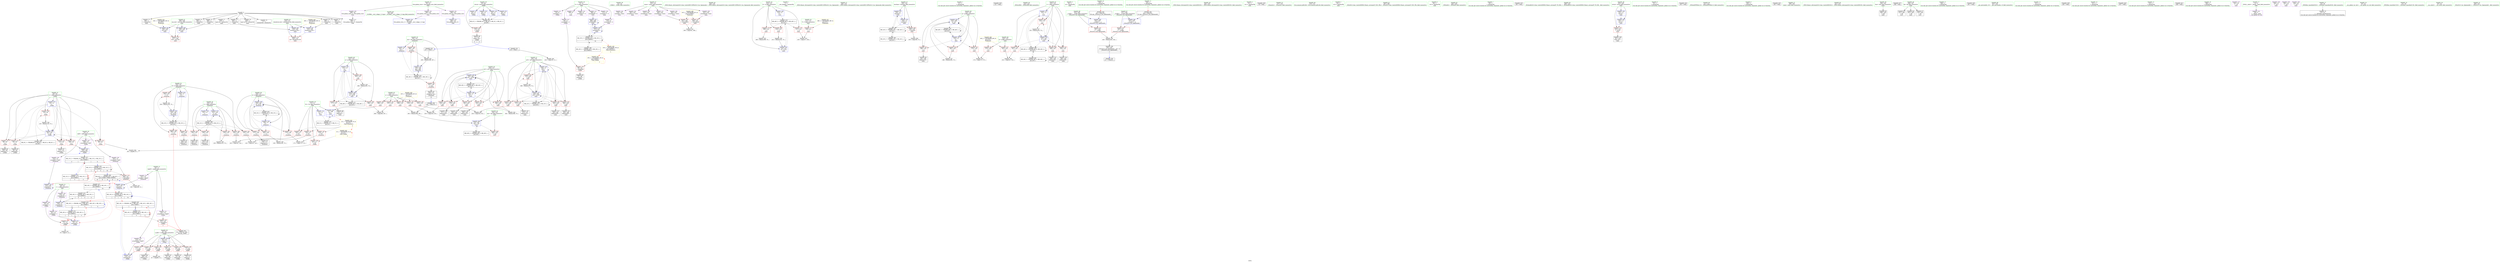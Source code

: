 digraph "SVFG" {
	label="SVFG";

	Node0x55a49b4dbad0 [shape=record,color=grey,label="{NodeID: 0\nNullPtr}"];
	Node0x55a49b4dbad0 -> Node0x55a49b64ae90[style=solid];
	Node0x55a49b4dbad0 -> Node0x55a49b64af90[style=solid];
	Node0x55a49b4dbad0 -> Node0x55a49b64b060[style=solid];
	Node0x55a49b4dbad0 -> Node0x55a49b64b130[style=solid];
	Node0x55a49b4dbad0 -> Node0x55a49b64b200[style=solid];
	Node0x55a49b4dbad0 -> Node0x55a49b64b2d0[style=solid];
	Node0x55a49b4dbad0 -> Node0x55a49b64b3a0[style=solid];
	Node0x55a49b4dbad0 -> Node0x55a49b64b470[style=solid];
	Node0x55a49b4dbad0 -> Node0x55a49b64b540[style=solid];
	Node0x55a49b4dbad0 -> Node0x55a49b64d8f0[style=solid];
	Node0x55a49b686420 [shape=record,color=yellow,style=double,label="{NodeID: 443\n2V_1 = ENCHI(MR_2V_0)\npts\{13 \}\nFun[_Z3dfsi]|{|<s1>3}}"];
	Node0x55a49b686420 -> Node0x55a49b64f880[style=dashed];
	Node0x55a49b686420:s1 -> Node0x55a49b686420[style=dashed,color=red];
	Node0x55a49b64c5b0 [shape=record,color=red,label="{NodeID: 194\n318\<--226\n\<--p21\nmain\n}"];
	Node0x55a49b64c5b0 -> Node0x55a49b65cbb0[style=solid];
	Node0x55a49b649740 [shape=record,color=purple,label="{NodeID: 111\n92\<--8\narrayidx7\<--G\n_Z3dfsi\n}"];
	Node0x55a49b634b00 [shape=record,color=green,label="{NodeID: 28\n55\<--56\n_Z3dfsi\<--_Z3dfsi_field_insensitive\n}"];
	Node0x55a49b64dd30 [shape=record,color=blue,label="{NodeID: 222\n63\<--12\ni\<--\n_Z3dfsi\n}"];
	Node0x55a49b64dd30 -> Node0x55a49b650170[style=dashed];
	Node0x55a49b64dd30 -> Node0x55a49b650240[style=dashed];
	Node0x55a49b64dd30 -> Node0x55a49b650310[style=dashed];
	Node0x55a49b64dd30 -> Node0x55a49b6503e0[style=dashed];
	Node0x55a49b64dd30 -> Node0x55a49b6504b0[style=dashed];
	Node0x55a49b64dd30 -> Node0x55a49b650580[style=dashed];
	Node0x55a49b64dd30 -> Node0x55a49b64e070[style=dashed];
	Node0x55a49b64dd30 -> Node0x55a49b67f800[style=dashed];
	Node0x55a49b64f7b0 [shape=record,color=purple,label="{NodeID: 139\n347\<--220\narrayidx39\<--nums\nmain\n}"];
	Node0x55a49b64f7b0 -> Node0x55a49b64d380[style=solid];
	Node0x55a49b64a1b0 [shape=record,color=green,label="{NodeID: 56\n244\<--245\n_ZNSt14basic_ofstreamIcSt11char_traitsIcEEC1EPKcSt13_Ios_Openmode\<--_ZNSt14basic_ofstreamIcSt11char_traitsIcEEC1EPKcSt13_Ios_Openmode_field_insensitive\n}"];
	Node0x55a49b67f800 [shape=record,color=black,label="{NodeID: 416\nMR_8V_2 = PHI(MR_8V_4, MR_8V_1, MR_8V_4, MR_8V_1, )\npts\{64 \}\n}"];
	Node0x55a49b65bcb0 [shape=record,color=grey,label="{NodeID: 333\n400 = Binary(399, 70, )\n}"];
	Node0x55a49b6572a0 [shape=record,color=blue,label="{NodeID: 250\n228\<--12\nq25\<--\nmain\n}"];
	Node0x55a49b6572a0 -> Node0x55a49b64c9c0[style=dashed];
	Node0x55a49b6572a0 -> Node0x55a49b64ca90[style=dashed];
	Node0x55a49b6572a0 -> Node0x55a49b64cb60[style=dashed];
	Node0x55a49b6572a0 -> Node0x55a49b64cc30[style=dashed];
	Node0x55a49b6572a0 -> Node0x55a49b64cd00[style=dashed];
	Node0x55a49b6572a0 -> Node0x55a49b6572a0[style=dashed];
	Node0x55a49b6572a0 -> Node0x55a49b657850[style=dashed];
	Node0x55a49b6572a0 -> Node0x55a49b671b30[style=dashed];
	Node0x55a49b650e70 [shape=record,color=red,label="{NodeID: 167\n165\<--134\n\<--i3\n_Z5matchv\n}"];
	Node0x55a49b650e70 -> Node0x55a49b64c000[style=solid];
	Node0x55a49b64ba50 [shape=record,color=black,label="{NodeID: 84\n97\<--96\ntobool10\<--\n_Z3dfsi\n}"];
	Node0x55a49b617e70 [shape=record,color=green,label="{NodeID: 1\n7\<--1\n__dso_handle\<--dummyObj\nGlob }"];
	Node0x55a49b64c680 [shape=record,color=red,label="{NodeID: 195\n335\<--226\n\<--p21\nmain\n}"];
	Node0x55a49b64c680 -> Node0x55a49b648e50[style=solid];
	Node0x55a49b649810 [shape=record,color=purple,label="{NodeID: 112\n95\<--8\narrayidx9\<--G\n_Z3dfsi\n}"];
	Node0x55a49b649810 -> Node0x55a49b650720[style=solid];
	Node0x55a49b634bd0 [shape=record,color=green,label="{NodeID: 29\n59\<--60\nretval\<--retval_field_insensitive\n_Z3dfsi\n}"];
	Node0x55a49b634bd0 -> Node0x55a49b64fbc0[style=solid];
	Node0x55a49b634bd0 -> Node0x55a49b64dac0[style=solid];
	Node0x55a49b634bd0 -> Node0x55a49b64db90[style=solid];
	Node0x55a49b634bd0 -> Node0x55a49b64dfa0[style=solid];
	Node0x55a49b634bd0 -> Node0x55a49b64e140[style=solid];
	Node0x55a49b64de00 [shape=record,color=blue,label="{NodeID: 223\n109\<--106\narrayidx16\<--\n_Z3dfsi\n}"];
	Node0x55a49b64de00 -> Node0x55a49b67fd00[style=dashed];
	Node0x55a49b64f880 [shape=record,color=red,label="{NodeID: 140\n87\<--11\n\<--N1\n_Z3dfsi\n}"];
	Node0x55a49b64f880 -> Node0x55a49b65d330[style=solid];
	Node0x55a49b64a280 [shape=record,color=green,label="{NodeID: 57\n249\<--250\n_ZNSt14basic_ifstreamIcSt11char_traitsIcEEC1EPKcSt13_Ios_Openmode\<--_ZNSt14basic_ifstreamIcSt11char_traitsIcEEC1EPKcSt13_Ios_Openmode_field_insensitive\n}"];
	Node0x55a49b67fd00 [shape=record,color=black,label="{NodeID: 417\nMR_12V_2 = PHI(MR_12V_3, MR_12V_1, MR_12V_5, MR_12V_1, )\npts\{150000 \}\n|{<s0>3|<s1>3|<s2>4}}"];
	Node0x55a49b67fd00:s0 -> Node0x55a49b64de00[style=dashed,color=blue];
	Node0x55a49b67fd00:s1 -> Node0x55a49b66f330[style=dashed,color=blue];
	Node0x55a49b67fd00:s2 -> Node0x55a49b682500[style=dashed,color=blue];
	Node0x55a49b65be30 [shape=record,color=grey,label="{NodeID: 334\n385 = Binary(384, 70, )\n}"];
	Node0x55a49b65be30 -> Node0x55a49b657920[style=solid];
	Node0x55a49b657370 [shape=record,color=blue,label="{NodeID: 251\n230\<--70\nlessthan\<--\nmain\n}"];
	Node0x55a49b657370 -> Node0x55a49b64cdd0[style=dashed];
	Node0x55a49b657370 -> Node0x55a49b657510[style=dashed];
	Node0x55a49b657370 -> Node0x55a49b6221a0[style=dashed];
	Node0x55a49b650f40 [shape=record,color=red,label="{NodeID: 168\n186\<--134\n\<--i3\n_Z5matchv\n|{<s0>4}}"];
	Node0x55a49b650f40:s0 -> Node0x55a49b6a8800[style=solid,color=red];
	Node0x55a49b64bb20 [shape=record,color=black,label="{NodeID: 85\n100\<--99\nidxprom11\<--\n_Z3dfsi\n}"];
	Node0x55a49b633bf0 [shape=record,color=green,label="{NodeID: 2\n12\<--1\n\<--dummyObj\nCan only get source location for instruction, argument, global var or function.}"];
	Node0x55a49b6a64e0 [shape=record,color=black,label="{NodeID: 528\n252 = PHI()\n}"];
	Node0x55a49b64c750 [shape=record,color=red,label="{NodeID: 196\n361\<--226\n\<--p21\nmain\n}"];
	Node0x55a49b64c750 -> Node0x55a49b649190[style=solid];
	Node0x55a49b6498e0 [shape=record,color=purple,label="{NodeID: 113\n309\<--8\n\<--G\nmain\n}"];
	Node0x55a49b634ca0 [shape=record,color=green,label="{NodeID: 30\n61\<--62\na.addr\<--a.addr_field_insensitive\n_Z3dfsi\n}"];
	Node0x55a49b634ca0 -> Node0x55a49b64fc90[style=solid];
	Node0x55a49b634ca0 -> Node0x55a49b64fd60[style=solid];
	Node0x55a49b634ca0 -> Node0x55a49b64fe30[style=solid];
	Node0x55a49b634ca0 -> Node0x55a49b64ff00[style=solid];
	Node0x55a49b634ca0 -> Node0x55a49b64ffd0[style=solid];
	Node0x55a49b634ca0 -> Node0x55a49b6500a0[style=solid];
	Node0x55a49b634ca0 -> Node0x55a49b64d9f0[style=solid];
	Node0x55a49b64ded0 [shape=record,color=blue,label="{NodeID: 224\n114\<--111\narrayidx18\<--\n_Z3dfsi\n}"];
	Node0x55a49b64ded0 -> Node0x55a49b680200[style=dashed];
	Node0x55a49b64f950 [shape=record,color=red,label="{NodeID: 141\n142\<--11\n\<--N1\n_Z5matchv\n}"];
	Node0x55a49b64f950 -> Node0x55a49b65c730[style=solid];
	Node0x55a49b64a350 [shape=record,color=green,label="{NodeID: 58\n253\<--254\n_ZNSirsERi\<--_ZNSirsERi_field_insensitive\n}"];
	Node0x55a49b680200 [shape=record,color=black,label="{NodeID: 418\nMR_14V_2 = PHI(MR_14V_3, MR_14V_1, MR_14V_5, MR_14V_1, )\npts\{170000 \}\n|{<s0>3|<s1>3|<s2>4}}"];
	Node0x55a49b680200:s0 -> Node0x55a49b64ded0[style=dashed,color=blue];
	Node0x55a49b680200:s1 -> Node0x55a49b66f830[style=dashed,color=blue];
	Node0x55a49b680200:s2 -> Node0x55a49b682a00[style=dashed,color=blue];
	Node0x55a49b65bfb0 [shape=record,color=grey,label="{NodeID: 335\n392 = Binary(390, 391, )\n}"];
	Node0x55a49b65bfb0 -> Node0x55a49b657ac0[style=solid];
	Node0x55a49b657440 [shape=record,color=blue,label="{NodeID: 252\n232\<--12\nr\<--\nmain\n}"];
	Node0x55a49b657440 -> Node0x55a49b64cea0[style=dashed];
	Node0x55a49b657440 -> Node0x55a49b64cf70[style=dashed];
	Node0x55a49b657440 -> Node0x55a49b64d040[style=dashed];
	Node0x55a49b657440 -> Node0x55a49b64d110[style=dashed];
	Node0x55a49b657440 -> Node0x55a49b6575e0[style=dashed];
	Node0x55a49b657440 -> Node0x55a49b622290[style=dashed];
	Node0x55a49b651010 [shape=record,color=red,label="{NodeID: 169\n193\<--134\n\<--i3\n_Z5matchv\n}"];
	Node0x55a49b651010 -> Node0x55a49b65b9b0[style=solid];
	Node0x55a49b64bbf0 [shape=record,color=black,label="{NodeID: 86\n108\<--107\nidxprom15\<--\n_Z3dfsi\n}"];
	Node0x55a49b618320 [shape=record,color=green,label="{NodeID: 3\n20\<--1\n.str\<--dummyObj\nGlob }"];
	Node0x55a49b6a7a50 [shape=record,color=black,label="{NodeID: 529\n237 = PHI(432, )\n}"];
	Node0x55a49b64c820 [shape=record,color=red,label="{NodeID: 197\n370\<--226\n\<--p21\nmain\n}"];
	Node0x55a49b64c820 -> Node0x55a49b649330[style=solid];
	Node0x55a49b6499b0 [shape=record,color=purple,label="{NodeID: 114\n363\<--8\narrayidx47\<--G\nmain\n}"];
	Node0x55a49b634d70 [shape=record,color=green,label="{NodeID: 31\n63\<--64\ni\<--i_field_insensitive\n_Z3dfsi\n}"];
	Node0x55a49b634d70 -> Node0x55a49b650170[style=solid];
	Node0x55a49b634d70 -> Node0x55a49b650240[style=solid];
	Node0x55a49b634d70 -> Node0x55a49b650310[style=solid];
	Node0x55a49b634d70 -> Node0x55a49b6503e0[style=solid];
	Node0x55a49b634d70 -> Node0x55a49b6504b0[style=solid];
	Node0x55a49b634d70 -> Node0x55a49b650580[style=solid];
	Node0x55a49b634d70 -> Node0x55a49b64dd30[style=solid];
	Node0x55a49b634d70 -> Node0x55a49b64e070[style=solid];
	Node0x55a49b64dfa0 [shape=record,color=blue,label="{NodeID: 225\n59\<--70\nretval\<--\n_Z3dfsi\n}"];
	Node0x55a49b64dfa0 -> Node0x55a49b67f300[style=dashed];
	Node0x55a49b64fa20 [shape=record,color=red,label="{NodeID: 142\n162\<--11\n\<--N1\n_Z5matchv\n}"];
	Node0x55a49b64fa20 -> Node0x55a49b65d630[style=solid];
	Node0x55a49b64a420 [shape=record,color=green,label="{NodeID: 59\n301\<--302\n_ZNSt14basic_ifstreamIcSt11char_traitsIcEED1Ev\<--_ZNSt14basic_ifstreamIcSt11char_traitsIcEED1Ev_field_insensitive\n}"];
	Node0x55a49b680700 [shape=record,color=black,label="{NodeID: 419\nMR_16V_2 = PHI(MR_16V_4, MR_16V_1, MR_16V_5, MR_16V_1, )\npts\{190000 \}\n|{<s0>3|<s1>3|<s2>4}}"];
	Node0x55a49b680700:s0 -> Node0x55a49b66fd30[style=dashed,color=blue];
	Node0x55a49b680700:s1 -> Node0x55a49b680700[style=dashed,color=blue];
	Node0x55a49b680700:s2 -> Node0x55a49b682f00[style=dashed,color=blue];
	Node0x55a49b65c130 [shape=record,color=grey,label="{NodeID: 336\n156 = Binary(155, 70, )\n}"];
	Node0x55a49b65c130 -> Node0x55a49b656400[style=solid];
	Node0x55a49b657510 [shape=record,color=blue,label="{NodeID: 253\n230\<--12\nlessthan\<--\nmain\n}"];
	Node0x55a49b657510 -> Node0x55a49b64cdd0[style=dashed];
	Node0x55a49b657510 -> Node0x55a49b6221a0[style=dashed];
	Node0x55a49b6510e0 [shape=record,color=red,label="{NodeID: 170\n173\<--136\n\<--k\n_Z5matchv\n}"];
	Node0x55a49b6510e0 -> Node0x55a49b65dc30[style=solid];
	Node0x55a49b64bcc0 [shape=record,color=black,label="{NodeID: 87\n113\<--112\nidxprom17\<--\n_Z3dfsi\n}"];
	Node0x55a49b618f40 [shape=record,color=green,label="{NodeID: 4\n22\<--1\n.str.1\<--dummyObj\nGlob }"];
	Node0x55a49b6a7c40 [shape=record,color=black,label="{NodeID: 530\n40 = PHI()\n}"];
	Node0x55a49b6867d0 [shape=record,color=yellow,style=double,label="{NodeID: 447\n10V_1 = ENCHI(MR_10V_0)\npts\{100000 \}\nFun[_Z3dfsi]|{|<s1>3}}"];
	Node0x55a49b6867d0 -> Node0x55a49b650720[style=dashed];
	Node0x55a49b6867d0:s1 -> Node0x55a49b6867d0[style=dashed,color=red];
	Node0x55a49b64c8f0 [shape=record,color=red,label="{NodeID: 198\n384\<--226\n\<--p21\nmain\n}"];
	Node0x55a49b64c8f0 -> Node0x55a49b65be30[style=solid];
	Node0x55a49b649a80 [shape=record,color=purple,label="{NodeID: 115\n366\<--8\narrayidx49\<--G\nmain\n}"];
	Node0x55a49b649a80 -> Node0x55a49b6576b0[style=solid];
	Node0x55a49b647f10 [shape=record,color=green,label="{NodeID: 32\n127\<--128\n_Z5matchv\<--_Z5matchv_field_insensitive\n}"];
	Node0x55a49b64e070 [shape=record,color=blue,label="{NodeID: 226\n63\<--120\ni\<--inc\n_Z3dfsi\n}"];
	Node0x55a49b64e070 -> Node0x55a49b650170[style=dashed];
	Node0x55a49b64e070 -> Node0x55a49b650240[style=dashed];
	Node0x55a49b64e070 -> Node0x55a49b650310[style=dashed];
	Node0x55a49b64e070 -> Node0x55a49b6503e0[style=dashed];
	Node0x55a49b64e070 -> Node0x55a49b6504b0[style=dashed];
	Node0x55a49b64e070 -> Node0x55a49b650580[style=dashed];
	Node0x55a49b64e070 -> Node0x55a49b64e070[style=dashed];
	Node0x55a49b64e070 -> Node0x55a49b67f800[style=dashed];
	Node0x55a49b64faf0 [shape=record,color=red,label="{NodeID: 143\n174\<--11\n\<--N1\n_Z5matchv\n}"];
	Node0x55a49b64faf0 -> Node0x55a49b65dc30[style=solid];
	Node0x55a49b64a4f0 [shape=record,color=green,label="{NodeID: 60\n314\<--315\nllvm.memset.p0i8.i64\<--llvm.memset.p0i8.i64_field_insensitive\n}"];
	Node0x55a49b65c2b0 [shape=record,color=grey,label="{NodeID: 337\n286 = Binary(285, 70, )\n}"];
	Node0x55a49b65c2b0 -> Node0x55a49b656cf0[style=solid];
	Node0x55a49b6575e0 [shape=record,color=blue,label="{NodeID: 254\n232\<--355\nr\<--inc42\nmain\n}"];
	Node0x55a49b6575e0 -> Node0x55a49b64cea0[style=dashed];
	Node0x55a49b6575e0 -> Node0x55a49b64cf70[style=dashed];
	Node0x55a49b6575e0 -> Node0x55a49b64d040[style=dashed];
	Node0x55a49b6575e0 -> Node0x55a49b64d110[style=dashed];
	Node0x55a49b6575e0 -> Node0x55a49b6575e0[style=dashed];
	Node0x55a49b6575e0 -> Node0x55a49b622290[style=dashed];
	Node0x55a49b6511b0 [shape=record,color=red,label="{NodeID: 171\n177\<--136\n\<--k\n_Z5matchv\n}"];
	Node0x55a49b6511b0 -> Node0x55a49b64c0d0[style=solid];
	Node0x55a49b64bd90 [shape=record,color=black,label="{NodeID: 88\n57\<--125\n_Z3dfsi_ret\<--\n_Z3dfsi\n|{<s0>3|<s1>4}}"];
	Node0x55a49b64bd90:s0 -> Node0x55a49b6a7d10[style=solid,color=blue];
	Node0x55a49b64bd90:s1 -> Node0x55a49b6a7e40[style=solid,color=blue];
	Node0x55a49b633340 [shape=record,color=green,label="{NodeID: 5\n24\<--1\n.str.2\<--dummyObj\nGlob }"];
	Node0x55a49b6a7d10 [shape=record,color=black,label="{NodeID: 531\n103 = PHI(57, )\n}"];
	Node0x55a49b6a7d10 -> Node0x55a49b65ceb0[style=solid];
	Node0x55a49b64c9c0 [shape=record,color=red,label="{NodeID: 199\n324\<--228\n\<--q25\nmain\n}"];
	Node0x55a49b64c9c0 -> Node0x55a49b65cd30[style=solid];
	Node0x55a49b64e470 [shape=record,color=purple,label="{NodeID: 116\n372\<--8\narrayidx51\<--G\nmain\n}"];
	Node0x55a49b647fa0 [shape=record,color=green,label="{NodeID: 33\n130\<--131\nans\<--ans_field_insensitive\n_Z5matchv\n}"];
	Node0x55a49b647fa0 -> Node0x55a49b6508c0[style=solid];
	Node0x55a49b647fa0 -> Node0x55a49b650990[style=solid];
	Node0x55a49b647fa0 -> Node0x55a49b64e210[style=solid];
	Node0x55a49b647fa0 -> Node0x55a49b656810[style=solid];
	Node0x55a49b64e140 [shape=record,color=blue,label="{NodeID: 227\n59\<--12\nretval\<--\n_Z3dfsi\n}"];
	Node0x55a49b64e140 -> Node0x55a49b67f300[style=dashed];
	Node0x55a49b64fbc0 [shape=record,color=red,label="{NodeID: 144\n125\<--59\n\<--retval\n_Z3dfsi\n}"];
	Node0x55a49b64fbc0 -> Node0x55a49b64bd90[style=solid];
	Node0x55a49b64a5f0 [shape=record,color=green,label="{NodeID: 61\n397\<--398\n_ZStlsISt11char_traitsIcEERSt13basic_ostreamIcT_ES5_PKc\<--_ZStlsISt11char_traitsIcEERSt13basic_ostreamIcT_ES5_PKc_field_insensitive\n}"];
	Node0x55a49b65c430 [shape=record,color=grey,label="{NodeID: 338\n120 = Binary(119, 70, )\n}"];
	Node0x55a49b65c430 -> Node0x55a49b64e070[style=solid];
	Node0x55a49b6576b0 [shape=record,color=blue,label="{NodeID: 255\n366\<--368\narrayidx49\<--\nmain\n}"];
	Node0x55a49b6576b0 -> Node0x55a49b6576b0[style=dashed];
	Node0x55a49b6576b0 -> Node0x55a49b657780[style=dashed];
	Node0x55a49b6576b0 -> Node0x55a49b67e400[style=dashed];
	Node0x55a49b651280 [shape=record,color=red,label="{NodeID: 172\n182\<--136\n\<--k\n_Z5matchv\n}"];
	Node0x55a49b651280 -> Node0x55a49b65c5b0[style=solid];
	Node0x55a49b64be60 [shape=record,color=black,label="{NodeID: 89\n146\<--145\nidxprom\<--\n_Z5matchv\n}"];
	Node0x55a49b6333d0 [shape=record,color=green,label="{NodeID: 6\n26\<--1\n.str.3\<--dummyObj\nGlob }"];
	Node0x55a49b6a7e40 [shape=record,color=black,label="{NodeID: 532\n187 = PHI(57, )\n}"];
	Node0x55a49b6a7e40 -> Node0x55a49b65bb30[style=solid];
	Node0x55a49b64ca90 [shape=record,color=red,label="{NodeID: 200\n342\<--228\n\<--q25\nmain\n}"];
	Node0x55a49b64ca90 -> Node0x55a49b648ff0[style=solid];
	Node0x55a49b64e540 [shape=record,color=purple,label="{NodeID: 117\n375\<--8\narrayidx53\<--G\nmain\n}"];
	Node0x55a49b64e540 -> Node0x55a49b657780[style=solid];
	Node0x55a49b648030 [shape=record,color=green,label="{NodeID: 34\n132\<--133\ni\<--i_field_insensitive\n_Z5matchv\n}"];
	Node0x55a49b648030 -> Node0x55a49b650a60[style=solid];
	Node0x55a49b648030 -> Node0x55a49b650b30[style=solid];
	Node0x55a49b648030 -> Node0x55a49b650c00[style=solid];
	Node0x55a49b648030 -> Node0x55a49b650cd0[style=solid];
	Node0x55a49b648030 -> Node0x55a49b64e2e0[style=solid];
	Node0x55a49b648030 -> Node0x55a49b656400[style=solid];
	Node0x55a49b64e210 [shape=record,color=blue,label="{NodeID: 228\n130\<--12\nans\<--\n_Z5matchv\n}"];
	Node0x55a49b64e210 -> Node0x55a49b681600[style=dashed];
	Node0x55a49b64fc90 [shape=record,color=red,label="{NodeID: 145\n66\<--61\n\<--a.addr\n_Z3dfsi\n}"];
	Node0x55a49b64fc90 -> Node0x55a49b65ca30[style=solid];
	Node0x55a49b64a6f0 [shape=record,color=green,label="{NodeID: 62\n402\<--403\n_ZNSolsEi\<--_ZNSolsEi_field_insensitive\n}"];
	Node0x55a49b681600 [shape=record,color=black,label="{NodeID: 422\nMR_19V_3 = PHI(MR_19V_5, MR_19V_2, )\npts\{131 \}\n}"];
	Node0x55a49b681600 -> Node0x55a49b6508c0[style=dashed];
	Node0x55a49b681600 -> Node0x55a49b650990[style=dashed];
	Node0x55a49b681600 -> Node0x55a49b656810[style=dashed];
	Node0x55a49b681600 -> Node0x55a49b681600[style=dashed];
	Node0x55a49b65c5b0 [shape=record,color=grey,label="{NodeID: 339\n183 = Binary(182, 70, )\n}"];
	Node0x55a49b65c5b0 -> Node0x55a49b656740[style=solid];
	Node0x55a49b657780 [shape=record,color=blue,label="{NodeID: 256\n375\<--311\narrayidx53\<--\nmain\n}"];
	Node0x55a49b657780 -> Node0x55a49b6576b0[style=dashed];
	Node0x55a49b657780 -> Node0x55a49b657780[style=dashed];
	Node0x55a49b657780 -> Node0x55a49b67e400[style=dashed];
	Node0x55a49b651350 [shape=record,color=red,label="{NodeID: 173\n168\<--167\n\<--arrayidx8\n_Z5matchv\n}"];
	Node0x55a49b651350 -> Node0x55a49b65d930[style=solid];
	Node0x55a49b64bf30 [shape=record,color=black,label="{NodeID: 90\n151\<--150\nidxprom1\<--\n_Z5matchv\n}"];
	Node0x55a49b6328c0 [shape=record,color=green,label="{NodeID: 7\n29\<--1\n\<--dummyObj\nCan only get source location for instruction, argument, global var or function.}"];
	Node0x55a49b6a7f80 [shape=record,color=black,label="{NodeID: 533\n283 = PHI()\n}"];
	Node0x55a49b64cb60 [shape=record,color=red,label="{NodeID: 201\n364\<--228\n\<--q25\nmain\n}"];
	Node0x55a49b64cb60 -> Node0x55a49b649260[style=solid];
	Node0x55a49b64e610 [shape=record,color=purple,label="{NodeID: 118\n109\<--14\narrayidx16\<--leftP\n_Z3dfsi\n}"];
	Node0x55a49b64e610 -> Node0x55a49b64de00[style=solid];
	Node0x55a49b6480c0 [shape=record,color=green,label="{NodeID: 35\n134\<--135\ni3\<--i3_field_insensitive\n_Z5matchv\n}"];
	Node0x55a49b6480c0 -> Node0x55a49b650da0[style=solid];
	Node0x55a49b6480c0 -> Node0x55a49b650e70[style=solid];
	Node0x55a49b6480c0 -> Node0x55a49b650f40[style=solid];
	Node0x55a49b6480c0 -> Node0x55a49b651010[style=solid];
	Node0x55a49b6480c0 -> Node0x55a49b6564d0[style=solid];
	Node0x55a49b6480c0 -> Node0x55a49b6568e0[style=solid];
	Node0x55a49b64e2e0 [shape=record,color=blue,label="{NodeID: 229\n132\<--12\ni\<--\n_Z5matchv\n}"];
	Node0x55a49b64e2e0 -> Node0x55a49b653130[style=dashed];
	Node0x55a49b64fd60 [shape=record,color=red,label="{NodeID: 146\n72\<--61\n\<--a.addr\n_Z3dfsi\n}"];
	Node0x55a49b64fd60 -> Node0x55a49b64b710[style=solid];
	Node0x55a49b64a7f0 [shape=record,color=green,label="{NodeID: 63\n409\<--410\n_ZSt4endlIcSt11char_traitsIcEERSt13basic_ostreamIT_T0_ES6_\<--_ZSt4endlIcSt11char_traitsIcEERSt13basic_ostreamIT_T0_ES6__field_insensitive\n}"];
	Node0x55a49b681b00 [shape=record,color=black,label="{NodeID: 423\nMR_23V_3 = PHI(MR_23V_4, MR_23V_2, )\npts\{135 \}\n}"];
	Node0x55a49b681b00 -> Node0x55a49b650da0[style=dashed];
	Node0x55a49b681b00 -> Node0x55a49b650e70[style=dashed];
	Node0x55a49b681b00 -> Node0x55a49b650f40[style=dashed];
	Node0x55a49b681b00 -> Node0x55a49b651010[style=dashed];
	Node0x55a49b681b00 -> Node0x55a49b6568e0[style=dashed];
	Node0x55a49b65c730 [shape=record,color=grey,label="{NodeID: 340\n143 = cmp(141, 142, )\n}"];
	Node0x55a49b657850 [shape=record,color=blue,label="{NodeID: 257\n228\<--380\nq25\<--inc56\nmain\n}"];
	Node0x55a49b657850 -> Node0x55a49b64c9c0[style=dashed];
	Node0x55a49b657850 -> Node0x55a49b64ca90[style=dashed];
	Node0x55a49b657850 -> Node0x55a49b64cb60[style=dashed];
	Node0x55a49b657850 -> Node0x55a49b64cc30[style=dashed];
	Node0x55a49b657850 -> Node0x55a49b64cd00[style=dashed];
	Node0x55a49b657850 -> Node0x55a49b6572a0[style=dashed];
	Node0x55a49b657850 -> Node0x55a49b657850[style=dashed];
	Node0x55a49b657850 -> Node0x55a49b671b30[style=dashed];
	Node0x55a49b651420 [shape=record,color=red,label="{NodeID: 174\n423\<--202\n\<--retval\nmain\n}"];
	Node0x55a49b651420 -> Node0x55a49b6494d0[style=solid];
	Node0x55a49b64c000 [shape=record,color=black,label="{NodeID: 91\n166\<--165\nidxprom7\<--\n_Z5matchv\n}"];
	Node0x55a49b632950 [shape=record,color=green,label="{NodeID: 8\n70\<--1\n\<--dummyObj\nCan only get source location for instruction, argument, global var or function.}"];
	Node0x55a49b6a8050 [shape=record,color=black,label="{NodeID: 534\n262 = PHI()\n}"];
	Node0x55a49b64cc30 [shape=record,color=red,label="{NodeID: 202\n373\<--228\n\<--q25\nmain\n}"];
	Node0x55a49b64cc30 -> Node0x55a49b649400[style=solid];
	Node0x55a49b64e6e0 [shape=record,color=purple,label="{NodeID: 119\n152\<--14\narrayidx2\<--leftP\n_Z5matchv\n}"];
	Node0x55a49b64e6e0 -> Node0x55a49b656370[style=solid];
	Node0x55a49b648150 [shape=record,color=green,label="{NodeID: 36\n136\<--137\nk\<--k_field_insensitive\n_Z5matchv\n}"];
	Node0x55a49b648150 -> Node0x55a49b6510e0[style=solid];
	Node0x55a49b648150 -> Node0x55a49b6511b0[style=solid];
	Node0x55a49b648150 -> Node0x55a49b651280[style=solid];
	Node0x55a49b648150 -> Node0x55a49b6565a0[style=solid];
	Node0x55a49b648150 -> Node0x55a49b656740[style=solid];
	Node0x55a49b6562e0 [shape=record,color=blue,label="{NodeID: 230\n147\<--149\narrayidx\<--\n_Z5matchv\n}"];
	Node0x55a49b6562e0 -> Node0x55a49b6562e0[style=dashed];
	Node0x55a49b6562e0 -> Node0x55a49b682a00[style=dashed];
	Node0x55a49b64fe30 [shape=record,color=red,label="{NodeID: 147\n80\<--61\n\<--a.addr\n_Z3dfsi\n}"];
	Node0x55a49b64fe30 -> Node0x55a49b64b7e0[style=solid];
	Node0x55a49b64a8f0 [shape=record,color=green,label="{NodeID: 64\n411\<--412\n_ZNSolsEPFRSoS_E\<--_ZNSolsEPFRSoS_E_field_insensitive\n}"];
	Node0x55a49b682000 [shape=record,color=black,label="{NodeID: 424\nMR_25V_2 = PHI(MR_25V_6, MR_25V_1, )\npts\{137 \}\n}"];
	Node0x55a49b682000 -> Node0x55a49b6565a0[style=dashed];
	Node0x55a49b682000 -> Node0x55a49b682000[style=dashed];
	Node0x55a49b65c8b0 [shape=record,color=grey,label="{NodeID: 341\n349 = cmp(341, 348, )\n}"];
	Node0x55a49b657920 [shape=record,color=blue,label="{NodeID: 258\n226\<--385\np21\<--inc59\nmain\n}"];
	Node0x55a49b657920 -> Node0x55a49b64c5b0[style=dashed];
	Node0x55a49b657920 -> Node0x55a49b64c680[style=dashed];
	Node0x55a49b657920 -> Node0x55a49b64c750[style=dashed];
	Node0x55a49b657920 -> Node0x55a49b64c820[style=dashed];
	Node0x55a49b657920 -> Node0x55a49b64c8f0[style=dashed];
	Node0x55a49b657920 -> Node0x55a49b657920[style=dashed];
	Node0x55a49b657920 -> Node0x55a49b671630[style=dashed];
	Node0x55a49b6514f0 [shape=record,color=red,label="{NodeID: 175\n427\<--208\nexn\<--exn.slot\nmain\n}"];
	Node0x55a49b64c0d0 [shape=record,color=black,label="{NodeID: 92\n178\<--177\nidxprom13\<--\n_Z5matchv\n}"];
	Node0x55a49b617f90 [shape=record,color=green,label="{NodeID: 9\n149\<--1\n\<--dummyObj\nCan only get source location for instruction, argument, global var or function.}"];
	Node0x55a49b6a8120 [shape=record,color=black,label="{NodeID: 535\n263 = PHI()\n}"];
	Node0x55a49b64cd00 [shape=record,color=red,label="{NodeID: 203\n379\<--228\n\<--q25\nmain\n}"];
	Node0x55a49b64cd00 -> Node0x55a49b65b530[style=solid];
	Node0x55a49b64e7b0 [shape=record,color=purple,label="{NodeID: 120\n167\<--14\narrayidx8\<--leftP\n_Z5matchv\n}"];
	Node0x55a49b64e7b0 -> Node0x55a49b651350[style=solid];
	Node0x55a49b648220 [shape=record,color=green,label="{NodeID: 37\n199\<--200\nmain\<--main_field_insensitive\n}"];
	Node0x55a49b656370 [shape=record,color=blue,label="{NodeID: 231\n152\<--149\narrayidx2\<--\n_Z5matchv\n}"];
	Node0x55a49b656370 -> Node0x55a49b656370[style=dashed];
	Node0x55a49b656370 -> Node0x55a49b682500[style=dashed];
	Node0x55a49b64ff00 [shape=record,color=red,label="{NodeID: 148\n90\<--61\n\<--a.addr\n_Z3dfsi\n}"];
	Node0x55a49b64ff00 -> Node0x55a49b64b8b0[style=solid];
	Node0x55a49b64a9f0 [shape=record,color=green,label="{NodeID: 65\n421\<--422\n_ZNSt14basic_ofstreamIcSt11char_traitsIcEED1Ev\<--_ZNSt14basic_ofstreamIcSt11char_traitsIcEED1Ev_field_insensitive\n}"];
	Node0x55a49b682500 [shape=record,color=black,label="{NodeID: 425\nMR_12V_4 = PHI(MR_12V_6, MR_12V_2, )\npts\{150000 \}\n|{|<s2>4|<s3>4|<s4>14}}"];
	Node0x55a49b682500 -> Node0x55a49b651350[style=dashed];
	Node0x55a49b682500 -> Node0x55a49b682500[style=dashed];
	Node0x55a49b682500:s2 -> Node0x55a49b66f330[style=dashed,color=red];
	Node0x55a49b682500:s3 -> Node0x55a49b67fd00[style=dashed,color=red];
	Node0x55a49b682500:s4 -> Node0x55a49b652bd0[style=dashed,color=blue];
	Node0x55a49b65ca30 [shape=record,color=grey,label="{NodeID: 342\n67 = cmp(66, 12, )\n}"];
	Node0x55a49b6579f0 [shape=record,color=blue,label="{NodeID: 259\n11\<--388\nN1\<--\nmain\n|{|<s1>14}}"];
	Node0x55a49b6579f0 -> Node0x55a49b670230[style=dashed];
	Node0x55a49b6579f0:s1 -> Node0x55a49b685200[style=dashed,color=red];
	Node0x55a49b6515c0 [shape=record,color=red,label="{NodeID: 176\n428\<--210\nsel\<--ehselector.slot\nmain\n}"];
	Node0x55a49b64c1a0 [shape=record,color=black,label="{NodeID: 93\n129\<--197\n_Z5matchv_ret\<--\n_Z5matchv\n|{<s0>14}}"];
	Node0x55a49b64c1a0:s0 -> Node0x55a49b6a81f0[style=solid,color=blue];
	Node0x55a49b618020 [shape=record,color=green,label="{NodeID: 10\n238\<--1\n\<--dummyObj\nCan only get source location for instruction, argument, global var or function.|{<s0>5}}"];
	Node0x55a49b618020:s0 -> Node0x55a49b6a8ad0[style=solid,color=red];
	Node0x55a49b6a81f0 [shape=record,color=black,label="{NodeID: 536\n391 = PHI(129, )\n}"];
	Node0x55a49b6a81f0 -> Node0x55a49b65bfb0[style=solid];
	Node0x55a49b64cdd0 [shape=record,color=red,label="{NodeID: 204\n358\<--230\n\<--lessthan\nmain\n}"];
	Node0x55a49b64cdd0 -> Node0x55a49b65d4b0[style=solid];
	Node0x55a49b64e880 [shape=record,color=purple,label="{NodeID: 121\n101\<--16\narrayidx12\<--rightP\n_Z3dfsi\n}"];
	Node0x55a49b64e880 -> Node0x55a49b6507f0[style=solid];
	Node0x55a49b6482f0 [shape=record,color=green,label="{NodeID: 38\n202\<--203\nretval\<--retval_field_insensitive\nmain\n}"];
	Node0x55a49b6482f0 -> Node0x55a49b651420[style=solid];
	Node0x55a49b6482f0 -> Node0x55a49b6569b0[style=solid];
	Node0x55a49b6482f0 -> Node0x55a49b657c60[style=solid];
	Node0x55a49b656400 [shape=record,color=blue,label="{NodeID: 232\n132\<--156\ni\<--inc\n_Z5matchv\n}"];
	Node0x55a49b656400 -> Node0x55a49b653130[style=dashed];
	Node0x55a49b64ffd0 [shape=record,color=red,label="{NodeID: 149\n107\<--61\n\<--a.addr\n_Z3dfsi\n}"];
	Node0x55a49b64ffd0 -> Node0x55a49b64bbf0[style=solid];
	Node0x55a49b64aaf0 [shape=record,color=green,label="{NodeID: 66\n435\<--436\n__a.addr\<--__a.addr_field_insensitive\n_ZStorSt13_Ios_OpenmodeS_\n}"];
	Node0x55a49b64aaf0 -> Node0x55a49b64d450[style=solid];
	Node0x55a49b64aaf0 -> Node0x55a49b657d30[style=solid];
	Node0x55a49b682a00 [shape=record,color=black,label="{NodeID: 426\nMR_14V_4 = PHI(MR_14V_6, MR_14V_2, )\npts\{170000 \}\n|{|<s1>4|<s2>4|<s3>14}}"];
	Node0x55a49b682a00 -> Node0x55a49b682a00[style=dashed];
	Node0x55a49b682a00:s1 -> Node0x55a49b66f830[style=dashed,color=red];
	Node0x55a49b682a00:s2 -> Node0x55a49b680200[style=dashed,color=red];
	Node0x55a49b682a00:s3 -> Node0x55a49b652bd0[style=dashed,color=blue];
	Node0x55a49b65cbb0 [shape=record,color=grey,label="{NodeID: 343\n320 = cmp(318, 319, )\n}"];
	Node0x55a49b657ac0 [shape=record,color=blue,label="{NodeID: 260\n234\<--392\nans\<--sub\nmain\n}"];
	Node0x55a49b657ac0 -> Node0x55a49b64d1e0[style=dashed];
	Node0x55a49b657ac0 -> Node0x55a49b672a30[style=dashed];
	Node0x55a49b651690 [shape=record,color=red,label="{NodeID: 177\n258\<--212\n\<--T\nmain\n}"];
	Node0x55a49b651690 -> Node0x55a49b65ddb0[style=solid];
	Node0x55a49b64c270 [shape=record,color=black,label="{NodeID: 94\n394\<--204\n\<--fout\nmain\n}"];
	Node0x55a49b614800 [shape=record,color=green,label="{NodeID: 11\n239\<--1\n\<--dummyObj\nCan only get source location for instruction, argument, global var or function.|{<s0>5}}"];
	Node0x55a49b614800:s0 -> Node0x55a49b6a8be0[style=solid,color=red];
	Node0x55a49b6a83c0 [shape=record,color=black,label="{NodeID: 537\n396 = PHI()\n}"];
	Node0x55a49b64cea0 [shape=record,color=red,label="{NodeID: 205\n331\<--232\n\<--r\nmain\n}"];
	Node0x55a49b64cea0 -> Node0x55a49b65d030[style=solid];
	Node0x55a49b64e950 [shape=record,color=purple,label="{NodeID: 122\n114\<--16\narrayidx18\<--rightP\n_Z3dfsi\n}"];
	Node0x55a49b64e950 -> Node0x55a49b64ded0[style=solid];
	Node0x55a49b6483c0 [shape=record,color=green,label="{NodeID: 39\n204\<--205\nfout\<--fout_field_insensitive\nmain\n}"];
	Node0x55a49b6483c0 -> Node0x55a49b64c270[style=solid];
	Node0x55a49b6564d0 [shape=record,color=blue,label="{NodeID: 233\n134\<--12\ni3\<--\n_Z5matchv\n}"];
	Node0x55a49b6564d0 -> Node0x55a49b681b00[style=dashed];
	Node0x55a49b6500a0 [shape=record,color=red,label="{NodeID: 150\n111\<--61\n\<--a.addr\n_Z3dfsi\n}"];
	Node0x55a49b6500a0 -> Node0x55a49b64ded0[style=solid];
	Node0x55a49b64abc0 [shape=record,color=green,label="{NodeID: 67\n437\<--438\n__b.addr\<--__b.addr_field_insensitive\n_ZStorSt13_Ios_OpenmodeS_\n}"];
	Node0x55a49b64abc0 -> Node0x55a49b64d520[style=solid];
	Node0x55a49b64abc0 -> Node0x55a49b657e00[style=solid];
	Node0x55a49b682f00 [shape=record,color=black,label="{NodeID: 427\nMR_16V_2 = PHI(MR_16V_6, MR_16V_1, )\npts\{190000 \}\n|{|<s2>14}}"];
	Node0x55a49b682f00 -> Node0x55a49b67ee00[style=dashed];
	Node0x55a49b682f00 -> Node0x55a49b682f00[style=dashed];
	Node0x55a49b682f00:s2 -> Node0x55a49b652bd0[style=dashed,color=blue];
	Node0x55a49b65cd30 [shape=record,color=grey,label="{NodeID: 344\n326 = cmp(324, 325, )\n}"];
	Node0x55a49b657b90 [shape=record,color=blue,label="{NodeID: 261\n214\<--415\ntt\<--inc74\nmain\n}"];
	Node0x55a49b657b90 -> Node0x55a49b670730[style=dashed];
	Node0x55a49b651760 [shape=record,color=red,label="{NodeID: 178\n257\<--214\n\<--tt\nmain\n}"];
	Node0x55a49b651760 -> Node0x55a49b65ddb0[style=solid];
	Node0x55a49b64c340 [shape=record,color=black,label="{NodeID: 95\n251\<--206\n\<--fin\nmain\n}"];
	Node0x55a49b6148d0 [shape=record,color=green,label="{NodeID: 12\n248\<--1\n\<--dummyObj\nCan only get source location for instruction, argument, global var or function.}"];
	Node0x55a49b6a8490 [shape=record,color=black,label="{NodeID: 538\n401 = PHI()\n}"];
	Node0x55a49b686f30 [shape=record,color=yellow,style=double,label="{NodeID: 455\n34V_1 = ENCHI(MR_34V_0)\npts\{209 \}\nFun[main]}"];
	Node0x55a49b686f30 -> Node0x55a49b656dc0[style=dashed];
	Node0x55a49b686f30 -> Node0x55a49b656f60[style=dashed];
	Node0x55a49b66f330 [shape=record,color=black,label="{NodeID: 372\nMR_12V_3 = PHI(MR_12V_6, MR_12V_1, )\npts\{150000 \}\n|{|<s2>3|<s3>3}}"];
	Node0x55a49b66f330 -> Node0x55a49b66f330[style=dashed];
	Node0x55a49b66f330 -> Node0x55a49b67fd00[style=dashed];
	Node0x55a49b66f330:s2 -> Node0x55a49b66f330[style=dashed,color=red];
	Node0x55a49b66f330:s3 -> Node0x55a49b67fd00[style=dashed,color=red];
	Node0x55a49b64cf70 [shape=record,color=red,label="{NodeID: 206\n338\<--232\n\<--r\nmain\n}"];
	Node0x55a49b64cf70 -> Node0x55a49b648f20[style=solid];
	Node0x55a49b64ea20 [shape=record,color=purple,label="{NodeID: 123\n147\<--16\narrayidx\<--rightP\n_Z5matchv\n}"];
	Node0x55a49b64ea20 -> Node0x55a49b6562e0[style=solid];
	Node0x55a49b648490 [shape=record,color=green,label="{NodeID: 40\n206\<--207\nfin\<--fin_field_insensitive\nmain\n}"];
	Node0x55a49b648490 -> Node0x55a49b64c340[style=solid];
	Node0x55a49b648490 -> Node0x55a49b648b10[style=solid];
	Node0x55a49b648490 -> Node0x55a49b648be0[style=solid];
	Node0x55a49b6565a0 [shape=record,color=blue,label="{NodeID: 234\n136\<--12\nk\<--\n_Z5matchv\n}"];
	Node0x55a49b6565a0 -> Node0x55a49b6510e0[style=dashed];
	Node0x55a49b6565a0 -> Node0x55a49b6511b0[style=dashed];
	Node0x55a49b6565a0 -> Node0x55a49b651280[style=dashed];
	Node0x55a49b6565a0 -> Node0x55a49b656740[style=dashed];
	Node0x55a49b6565a0 -> Node0x55a49b682000[style=dashed];
	Node0x55a49b650170 [shape=record,color=red,label="{NodeID: 151\n86\<--63\n\<--i\n_Z3dfsi\n}"];
	Node0x55a49b650170 -> Node0x55a49b65d330[style=solid];
	Node0x55a49b64ac90 [shape=record,color=green,label="{NodeID: 68\n453\<--454\n__gxx_personality_v0\<--__gxx_personality_v0_field_insensitive\n}"];
	Node0x55a49b65ceb0 [shape=record,color=grey,label="{NodeID: 345\n104 = cmp(103, 12, )\n}"];
	Node0x55a49b657c60 [shape=record,color=blue,label="{NodeID: 262\n202\<--12\nretval\<--\nmain\n}"];
	Node0x55a49b657c60 -> Node0x55a49b651420[style=dashed];
	Node0x55a49b651830 [shape=record,color=red,label="{NodeID: 179\n399\<--214\n\<--tt\nmain\n}"];
	Node0x55a49b651830 -> Node0x55a49b65bcb0[style=solid];
	Node0x55a49b648b10 [shape=record,color=black,label="{NodeID: 96\n261\<--206\n\<--fin\nmain\n}"];
	Node0x55a49b633880 [shape=record,color=green,label="{NodeID: 13\n311\<--1\n\<--dummyObj\nCan only get source location for instruction, argument, global var or function.}"];
	Node0x55a49b6a8560 [shape=record,color=black,label="{NodeID: 539\n405 = PHI()\n}"];
	Node0x55a49b687010 [shape=record,color=yellow,style=double,label="{NodeID: 456\n36V_1 = ENCHI(MR_36V_0)\npts\{211 \}\nFun[main]}"];
	Node0x55a49b687010 -> Node0x55a49b656e90[style=dashed];
	Node0x55a49b687010 -> Node0x55a49b657030[style=dashed];
	Node0x55a49b66f830 [shape=record,color=black,label="{NodeID: 373\nMR_14V_3 = PHI(MR_14V_6, MR_14V_1, )\npts\{170000 \}\n|{|<s3>3|<s4>3}}"];
	Node0x55a49b66f830 -> Node0x55a49b6507f0[style=dashed];
	Node0x55a49b66f830 -> Node0x55a49b66f830[style=dashed];
	Node0x55a49b66f830 -> Node0x55a49b680200[style=dashed];
	Node0x55a49b66f830:s3 -> Node0x55a49b66f830[style=dashed,color=red];
	Node0x55a49b66f830:s4 -> Node0x55a49b680200[style=dashed,color=red];
	Node0x55a49b64d040 [shape=record,color=red,label="{NodeID: 207\n345\<--232\n\<--r\nmain\n}"];
	Node0x55a49b64d040 -> Node0x55a49b6490c0[style=solid];
	Node0x55a49b64eaf0 [shape=record,color=purple,label="{NodeID: 124\n74\<--18\narrayidx\<--v\n_Z3dfsi\n}"];
	Node0x55a49b64eaf0 -> Node0x55a49b650650[style=solid];
	Node0x55a49b648560 [shape=record,color=green,label="{NodeID: 41\n208\<--209\nexn.slot\<--exn.slot_field_insensitive\nmain\n}"];
	Node0x55a49b648560 -> Node0x55a49b6514f0[style=solid];
	Node0x55a49b648560 -> Node0x55a49b656dc0[style=solid];
	Node0x55a49b648560 -> Node0x55a49b656f60[style=solid];
	Node0x55a49b656670 [shape=record,color=blue,label="{NodeID: 235\n179\<--12\narrayidx14\<--\n_Z5matchv\n}"];
	Node0x55a49b656670 -> Node0x55a49b67ee00[style=dashed];
	Node0x55a49b650240 [shape=record,color=red,label="{NodeID: 152\n93\<--63\n\<--i\n_Z3dfsi\n}"];
	Node0x55a49b650240 -> Node0x55a49b64b980[style=solid];
	Node0x55a49b64ad90 [shape=record,color=green,label="{NodeID: 69\n30\<--480\n_GLOBAL__sub_I_slippy_2_0.cpp\<--_GLOBAL__sub_I_slippy_2_0.cpp_field_insensitive\n}"];
	Node0x55a49b64ad90 -> Node0x55a49b64d7f0[style=solid];
	Node0x55a49b65d030 [shape=record,color=grey,label="{NodeID: 346\n333 = cmp(331, 332, )\n}"];
	Node0x55a49b657d30 [shape=record,color=blue,label="{NodeID: 263\n435\<--433\n__a.addr\<--__a\n_ZStorSt13_Ios_OpenmodeS_\n}"];
	Node0x55a49b657d30 -> Node0x55a49b64d450[style=dashed];
	Node0x55a49b651900 [shape=record,color=red,label="{NodeID: 180\n414\<--214\n\<--tt\nmain\n}"];
	Node0x55a49b651900 -> Node0x55a49b65b830[style=solid];
	Node0x55a49b648be0 [shape=record,color=black,label="{NodeID: 97\n276\<--206\n\<--fin\nmain\n}"];
	Node0x55a49b633950 [shape=record,color=green,label="{NodeID: 14\n312\<--1\n\<--dummyObj\nCan only get source location for instruction, argument, global var or function.}"];
	Node0x55a49b6a8630 [shape=record,color=black,label="{NodeID: 540\n407 = PHI()\n}"];
	Node0x55a49b6870f0 [shape=record,color=yellow,style=double,label="{NodeID: 457\n38V_1 = ENCHI(MR_38V_0)\npts\{213 \}\nFun[main]}"];
	Node0x55a49b6870f0 -> Node0x55a49b651690[style=dashed];
	Node0x55a49b66fd30 [shape=record,color=black,label="{NodeID: 374\nMR_16V_4 = PHI(MR_16V_6, MR_16V_3, )\npts\{190000 \}\n|{|<s2>3|<s3>3|<s4>3}}"];
	Node0x55a49b66fd30 -> Node0x55a49b66fd30[style=dashed];
	Node0x55a49b66fd30 -> Node0x55a49b680700[style=dashed];
	Node0x55a49b66fd30:s2 -> Node0x55a49b650650[style=dashed,color=red];
	Node0x55a49b66fd30:s3 -> Node0x55a49b64dc60[style=dashed,color=red];
	Node0x55a49b66fd30:s4 -> Node0x55a49b680700[style=dashed,color=red];
	Node0x55a49b64d110 [shape=record,color=red,label="{NodeID: 208\n354\<--232\n\<--r\nmain\n}"];
	Node0x55a49b64d110 -> Node0x55a49b65b3b0[style=solid];
	Node0x55a49b64ebc0 [shape=record,color=purple,label="{NodeID: 125\n82\<--18\narrayidx4\<--v\n_Z3dfsi\n}"];
	Node0x55a49b64ebc0 -> Node0x55a49b64dc60[style=solid];
	Node0x55a49b648630 [shape=record,color=green,label="{NodeID: 42\n210\<--211\nehselector.slot\<--ehselector.slot_field_insensitive\nmain\n}"];
	Node0x55a49b648630 -> Node0x55a49b6515c0[style=solid];
	Node0x55a49b648630 -> Node0x55a49b656e90[style=solid];
	Node0x55a49b648630 -> Node0x55a49b657030[style=solid];
	Node0x55a49b656740 [shape=record,color=blue,label="{NodeID: 236\n136\<--183\nk\<--inc16\n_Z5matchv\n}"];
	Node0x55a49b656740 -> Node0x55a49b6510e0[style=dashed];
	Node0x55a49b656740 -> Node0x55a49b6511b0[style=dashed];
	Node0x55a49b656740 -> Node0x55a49b651280[style=dashed];
	Node0x55a49b656740 -> Node0x55a49b656740[style=dashed];
	Node0x55a49b656740 -> Node0x55a49b682000[style=dashed];
	Node0x55a49b650310 [shape=record,color=red,label="{NodeID: 153\n99\<--63\n\<--i\n_Z3dfsi\n}"];
	Node0x55a49b650310 -> Node0x55a49b64bb20[style=solid];
	Node0x55a49b64ae90 [shape=record,color=black,label="{NodeID: 70\n2\<--3\ndummyVal\<--dummyVal\n}"];
	Node0x55a49b65d1b0 [shape=record,color=grey,label="{NodeID: 347\n76 = cmp(75, 12, )\n}"];
	Node0x55a49b657e00 [shape=record,color=blue,label="{NodeID: 264\n437\<--434\n__b.addr\<--__b\n_ZStorSt13_Ios_OpenmodeS_\n}"];
	Node0x55a49b657e00 -> Node0x55a49b64d520[style=dashed];
	Node0x55a49b6519d0 [shape=record,color=red,label="{NodeID: 181\n267\<--216\n\<--n\nmain\n}"];
	Node0x55a49b6519d0 -> Node0x55a49b65d7b0[style=solid];
	Node0x55a49b648cb0 [shape=record,color=black,label="{NodeID: 98\n278\<--277\nidxprom\<--\nmain\n}"];
	Node0x55a49b633a20 [shape=record,color=green,label="{NodeID: 15\n313\<--1\n\<--dummyObj\nCan only get source location for instruction, argument, global var or function.}"];
	Node0x55a49b6a8730 [shape=record,color=black,label="{NodeID: 541\n408 = PHI()\n}"];
	Node0x55a49b670230 [shape=record,color=black,label="{NodeID: 375\nMR_2V_2 = PHI(MR_2V_3, MR_2V_1, )\npts\{13 \}\n}"];
	Node0x55a49b670230 -> Node0x55a49b6579f0[style=dashed];
	Node0x55a49b64d1e0 [shape=record,color=red,label="{NodeID: 209\n406\<--234\n\<--ans\nmain\n}"];
	Node0x55a49b64ec90 [shape=record,color=purple,label="{NodeID: 126\n179\<--18\narrayidx14\<--v\n_Z5matchv\n}"];
	Node0x55a49b64ec90 -> Node0x55a49b656670[style=solid];
	Node0x55a49b648700 [shape=record,color=green,label="{NodeID: 43\n212\<--213\nT\<--T_field_insensitive\nmain\n}"];
	Node0x55a49b648700 -> Node0x55a49b651690[style=solid];
	Node0x55a49b656810 [shape=record,color=blue,label="{NodeID: 237\n130\<--189\nans\<--add\n_Z5matchv\n}"];
	Node0x55a49b656810 -> Node0x55a49b681600[style=dashed];
	Node0x55a49b6503e0 [shape=record,color=red,label="{NodeID: 154\n106\<--63\n\<--i\n_Z3dfsi\n}"];
	Node0x55a49b6503e0 -> Node0x55a49b64de00[style=solid];
	Node0x55a49b64af90 [shape=record,color=black,label="{NodeID: 71\n289\<--3\n\<--dummyVal\nmain\n}"];
	Node0x55a49b65d330 [shape=record,color=grey,label="{NodeID: 348\n88 = cmp(86, 87, )\n}"];
	Node0x55a49b651aa0 [shape=record,color=red,label="{NodeID: 182\n319\<--216\n\<--n\nmain\n}"];
	Node0x55a49b651aa0 -> Node0x55a49b65cbb0[style=solid];
	Node0x55a49b648d80 [shape=record,color=black,label="{NodeID: 99\n281\<--280\nidxprom14\<--\nmain\n}"];
	Node0x55a49b633af0 [shape=record,color=green,label="{NodeID: 16\n368\<--1\n\<--dummyObj\nCan only get source location for instruction, argument, global var or function.}"];
	Node0x55a49b6a8800 [shape=record,color=black,label="{NodeID: 542\n58 = PHI(102, 186, )\n0th arg _Z3dfsi }"];
	Node0x55a49b6a8800 -> Node0x55a49b64d9f0[style=solid];
	Node0x55a49b6872b0 [shape=record,color=yellow,style=double,label="{NodeID: 459\n42V_1 = ENCHI(MR_42V_0)\npts\{217 \}\nFun[main]}"];
	Node0x55a49b6872b0 -> Node0x55a49b6519d0[style=dashed];
	Node0x55a49b6872b0 -> Node0x55a49b651aa0[style=dashed];
	Node0x55a49b6872b0 -> Node0x55a49b651b70[style=dashed];
	Node0x55a49b6872b0 -> Node0x55a49b651c40[style=dashed];
	Node0x55a49b6872b0 -> Node0x55a49b651d10[style=dashed];
	Node0x55a49b670730 [shape=record,color=black,label="{NodeID: 376\nMR_40V_3 = PHI(MR_40V_4, MR_40V_2, )\npts\{215 \}\n}"];
	Node0x55a49b670730 -> Node0x55a49b651760[style=dashed];
	Node0x55a49b670730 -> Node0x55a49b651830[style=dashed];
	Node0x55a49b670730 -> Node0x55a49b651900[style=dashed];
	Node0x55a49b670730 -> Node0x55a49b657b90[style=dashed];
	Node0x55a49b64d2b0 [shape=record,color=red,label="{NodeID: 210\n341\<--340\n\<--arrayidx35\nmain\n}"];
	Node0x55a49b64d2b0 -> Node0x55a49b65c8b0[style=solid];
	Node0x55a49b64ed60 [shape=record,color=purple,label="{NodeID: 127\n242\<--20\n\<--.str\nmain\n}"];
	Node0x55a49b6487d0 [shape=record,color=green,label="{NodeID: 44\n214\<--215\ntt\<--tt_field_insensitive\nmain\n}"];
	Node0x55a49b6487d0 -> Node0x55a49b651760[style=solid];
	Node0x55a49b6487d0 -> Node0x55a49b651830[style=solid];
	Node0x55a49b6487d0 -> Node0x55a49b651900[style=solid];
	Node0x55a49b6487d0 -> Node0x55a49b656a80[style=solid];
	Node0x55a49b6487d0 -> Node0x55a49b657b90[style=solid];
	Node0x55a49b6568e0 [shape=record,color=blue,label="{NodeID: 238\n134\<--194\ni3\<--inc19\n_Z5matchv\n}"];
	Node0x55a49b6568e0 -> Node0x55a49b681b00[style=dashed];
	Node0x55a49b6504b0 [shape=record,color=red,label="{NodeID: 155\n112\<--63\n\<--i\n_Z3dfsi\n}"];
	Node0x55a49b6504b0 -> Node0x55a49b64bcc0[style=solid];
	Node0x55a49b64b060 [shape=record,color=black,label="{NodeID: 72\n290\<--3\n\<--dummyVal\nmain\n}"];
	Node0x55a49b64b060 -> Node0x55a49b656dc0[style=solid];
	Node0x55a49b65d4b0 [shape=record,color=grey,label="{NodeID: 349\n359 = cmp(358, 70, )\n}"];
	Node0x55a49b651b70 [shape=record,color=red,label="{NodeID: 183\n325\<--216\n\<--n\nmain\n}"];
	Node0x55a49b651b70 -> Node0x55a49b65cd30[style=solid];
	Node0x55a49b648e50 [shape=record,color=black,label="{NodeID: 100\n336\<--335\nidxprom32\<--\nmain\n}"];
	Node0x55a49b634210 [shape=record,color=green,label="{NodeID: 17\n4\<--6\n_ZStL8__ioinit\<--_ZStL8__ioinit_field_insensitive\nGlob }"];
	Node0x55a49b634210 -> Node0x55a49b649670[style=solid];
	Node0x55a49b6a8ad0 [shape=record,color=black,label="{NodeID: 543\n433 = PHI(238, )\n0th arg _ZStorSt13_Ios_OpenmodeS_ }"];
	Node0x55a49b6a8ad0 -> Node0x55a49b657d30[style=solid];
	Node0x55a49b687390 [shape=record,color=yellow,style=double,label="{NodeID: 460\n44V_1 = ENCHI(MR_44V_0)\npts\{219 \}\nFun[main]}"];
	Node0x55a49b687390 -> Node0x55a49b651de0[style=dashed];
	Node0x55a49b687390 -> Node0x55a49b651eb0[style=dashed];
	Node0x55a49b670c30 [shape=record,color=black,label="{NodeID: 377\nMR_46V_2 = PHI(MR_46V_4, MR_46V_1, )\npts\{223 \}\n}"];
	Node0x55a49b670c30 -> Node0x55a49b656b50[style=dashed];
	Node0x55a49b64d380 [shape=record,color=red,label="{NodeID: 211\n348\<--347\n\<--arrayidx39\nmain\n}"];
	Node0x55a49b64d380 -> Node0x55a49b65c8b0[style=solid];
	Node0x55a49b64ee30 [shape=record,color=purple,label="{NodeID: 128\n246\<--22\n\<--.str.1\nmain\n}"];
	Node0x55a49b6488a0 [shape=record,color=green,label="{NodeID: 45\n216\<--217\nn\<--n_field_insensitive\nmain\n}"];
	Node0x55a49b6488a0 -> Node0x55a49b6519d0[style=solid];
	Node0x55a49b6488a0 -> Node0x55a49b651aa0[style=solid];
	Node0x55a49b6488a0 -> Node0x55a49b651b70[style=solid];
	Node0x55a49b6488a0 -> Node0x55a49b651c40[style=solid];
	Node0x55a49b6488a0 -> Node0x55a49b651d10[style=solid];
	Node0x55a49b6569b0 [shape=record,color=blue,label="{NodeID: 239\n202\<--12\nretval\<--\nmain\n}"];
	Node0x55a49b6569b0 -> Node0x55a49b657c60[style=dashed];
	Node0x55a49b650580 [shape=record,color=red,label="{NodeID: 156\n119\<--63\n\<--i\n_Z3dfsi\n}"];
	Node0x55a49b650580 -> Node0x55a49b65c430[style=solid];
	Node0x55a49b64b130 [shape=record,color=black,label="{NodeID: 73\n292\<--3\n\<--dummyVal\nmain\n}"];
	Node0x55a49b64b130 -> Node0x55a49b656e90[style=solid];
	Node0x55a49b65d630 [shape=record,color=grey,label="{NodeID: 350\n163 = cmp(161, 162, )\n}"];
	Node0x55a49b651c40 [shape=record,color=red,label="{NodeID: 184\n388\<--216\n\<--n\nmain\n}"];
	Node0x55a49b651c40 -> Node0x55a49b6579f0[style=solid];
	Node0x55a49b648f20 [shape=record,color=black,label="{NodeID: 101\n339\<--338\nidxprom34\<--\nmain\n}"];
	Node0x55a49b6342e0 [shape=record,color=green,label="{NodeID: 18\n8\<--10\nG\<--G_field_insensitive\nGlob }"];
	Node0x55a49b6342e0 -> Node0x55a49b649740[style=solid];
	Node0x55a49b6342e0 -> Node0x55a49b649810[style=solid];
	Node0x55a49b6342e0 -> Node0x55a49b6498e0[style=solid];
	Node0x55a49b6342e0 -> Node0x55a49b6499b0[style=solid];
	Node0x55a49b6342e0 -> Node0x55a49b649a80[style=solid];
	Node0x55a49b6342e0 -> Node0x55a49b64e470[style=solid];
	Node0x55a49b6342e0 -> Node0x55a49b64e540[style=solid];
	Node0x55a49b6a8be0 [shape=record,color=black,label="{NodeID: 544\n434 = PHI(239, )\n1st arg _ZStorSt13_Ios_OpenmodeS_ }"];
	Node0x55a49b6a8be0 -> Node0x55a49b657e00[style=solid];
	Node0x55a49b671130 [shape=record,color=black,label="{NodeID: 378\nMR_48V_2 = PHI(MR_48V_3, MR_48V_1, )\npts\{225 \}\n}"];
	Node0x55a49b671130 -> Node0x55a49b656c20[style=dashed];
	Node0x55a49b671130 -> Node0x55a49b671130[style=dashed];
	Node0x55a49b64d450 [shape=record,color=red,label="{NodeID: 212\n441\<--435\n\<--__a.addr\n_ZStorSt13_Ios_OpenmodeS_\n}"];
	Node0x55a49b64d450 -> Node0x55a49b65b230[style=solid];
	Node0x55a49b64ef00 [shape=record,color=purple,label="{NodeID: 129\n395\<--24\n\<--.str.2\nmain\n}"];
	Node0x55a49b648970 [shape=record,color=green,label="{NodeID: 46\n218\<--219\nk\<--k_field_insensitive\nmain\n}"];
	Node0x55a49b648970 -> Node0x55a49b651de0[style=solid];
	Node0x55a49b648970 -> Node0x55a49b651eb0[style=solid];
	Node0x55a49b656a80 [shape=record,color=blue,label="{NodeID: 240\n214\<--12\ntt\<--\nmain\n}"];
	Node0x55a49b656a80 -> Node0x55a49b670730[style=dashed];
	Node0x55a49b650650 [shape=record,color=red,label="{NodeID: 157\n75\<--74\n\<--arrayidx\n_Z3dfsi\n}"];
	Node0x55a49b650650 -> Node0x55a49b65d1b0[style=solid];
	Node0x55a49b64b200 [shape=record,color=black,label="{NodeID: 74\n295\<--3\n\<--dummyVal\nmain\n}"];
	Node0x55a49b685200 [shape=record,color=yellow,style=double,label="{NodeID: 434\n2V_1 = ENCHI(MR_2V_0)\npts\{13 \}\nFun[_Z5matchv]|{|<s3>4}}"];
	Node0x55a49b685200 -> Node0x55a49b64f950[style=dashed];
	Node0x55a49b685200 -> Node0x55a49b64fa20[style=dashed];
	Node0x55a49b685200 -> Node0x55a49b64faf0[style=dashed];
	Node0x55a49b685200:s3 -> Node0x55a49b686420[style=dashed,color=red];
	Node0x55a49b65d7b0 [shape=record,color=grey,label="{NodeID: 351\n268 = cmp(266, 267, )\n}"];
	Node0x55a49b651d10 [shape=record,color=red,label="{NodeID: 185\n390\<--216\n\<--n\nmain\n}"];
	Node0x55a49b651d10 -> Node0x55a49b65bfb0[style=solid];
	Node0x55a49b648ff0 [shape=record,color=black,label="{NodeID: 102\n343\<--342\nidxprom36\<--\nmain\n}"];
	Node0x55a49b6343b0 [shape=record,color=green,label="{NodeID: 19\n11\<--13\nN1\<--N1_field_insensitive\nGlob }"];
	Node0x55a49b6343b0 -> Node0x55a49b64f880[style=solid];
	Node0x55a49b6343b0 -> Node0x55a49b64f950[style=solid];
	Node0x55a49b6343b0 -> Node0x55a49b64fa20[style=solid];
	Node0x55a49b6343b0 -> Node0x55a49b64faf0[style=solid];
	Node0x55a49b6343b0 -> Node0x55a49b64d5f0[style=solid];
	Node0x55a49b6343b0 -> Node0x55a49b6579f0[style=solid];
	Node0x55a49b671630 [shape=record,color=black,label="{NodeID: 379\nMR_50V_2 = PHI(MR_50V_4, MR_50V_1, )\npts\{227 \}\n}"];
	Node0x55a49b671630 -> Node0x55a49b6571d0[style=dashed];
	Node0x55a49b64d520 [shape=record,color=red,label="{NodeID: 213\n442\<--437\n\<--__b.addr\n_ZStorSt13_Ios_OpenmodeS_\n}"];
	Node0x55a49b64d520 -> Node0x55a49b65b230[style=solid];
	Node0x55a49b64efd0 [shape=record,color=purple,label="{NodeID: 130\n404\<--26\n\<--.str.3\nmain\n}"];
	Node0x55a49b648a40 [shape=record,color=green,label="{NodeID: 47\n220\<--221\nnums\<--nums_field_insensitive\nmain\n}"];
	Node0x55a49b648a40 -> Node0x55a49b64f3a0[style=solid];
	Node0x55a49b648a40 -> Node0x55a49b64f470[style=solid];
	Node0x55a49b648a40 -> Node0x55a49b64f540[style=solid];
	Node0x55a49b648a40 -> Node0x55a49b64f610[style=solid];
	Node0x55a49b648a40 -> Node0x55a49b64f6e0[style=solid];
	Node0x55a49b648a40 -> Node0x55a49b64f7b0[style=solid];
	Node0x55a49b656b50 [shape=record,color=blue,label="{NodeID: 241\n222\<--12\np\<--\nmain\n}"];
	Node0x55a49b656b50 -> Node0x55a49b651f80[style=dashed];
	Node0x55a49b656b50 -> Node0x55a49b652050[style=dashed];
	Node0x55a49b656b50 -> Node0x55a49b652120[style=dashed];
	Node0x55a49b656b50 -> Node0x55a49b657100[style=dashed];
	Node0x55a49b656b50 -> Node0x55a49b670c30[style=dashed];
	Node0x55a49b650720 [shape=record,color=red,label="{NodeID: 158\n96\<--95\n\<--arrayidx9\n_Z3dfsi\n}"];
	Node0x55a49b650720 -> Node0x55a49b64ba50[style=solid];
	Node0x55a49b64b2d0 [shape=record,color=black,label="{NodeID: 75\n296\<--3\n\<--dummyVal\nmain\n}"];
	Node0x55a49b64b2d0 -> Node0x55a49b656f60[style=solid];
	Node0x55a49b65d930 [shape=record,color=grey,label="{NodeID: 352\n169 = cmp(168, 12, )\n}"];
	Node0x55a49b651de0 [shape=record,color=red,label="{NodeID: 186\n273\<--218\n\<--k\nmain\n}"];
	Node0x55a49b651de0 -> Node0x55a49b65dab0[style=solid];
	Node0x55a49b6490c0 [shape=record,color=black,label="{NodeID: 103\n346\<--345\nidxprom38\<--\nmain\n}"];
	Node0x55a49b634480 [shape=record,color=green,label="{NodeID: 20\n14\<--15\nleftP\<--leftP_field_insensitive\nGlob }"];
	Node0x55a49b634480 -> Node0x55a49b64e610[style=solid];
	Node0x55a49b634480 -> Node0x55a49b64e6e0[style=solid];
	Node0x55a49b634480 -> Node0x55a49b64e7b0[style=solid];
	Node0x55a49b671b30 [shape=record,color=black,label="{NodeID: 380\nMR_52V_2 = PHI(MR_52V_3, MR_52V_1, )\npts\{229 \}\n}"];
	Node0x55a49b671b30 -> Node0x55a49b6572a0[style=dashed];
	Node0x55a49b671b30 -> Node0x55a49b671b30[style=dashed];
	Node0x55a49b64d5f0 [shape=record,color=blue,label="{NodeID: 214\n11\<--12\nN1\<--\nGlob }"];
	Node0x55a49b64d5f0 -> Node0x55a49b670230[style=dashed];
	Node0x55a49b64f0a0 [shape=record,color=purple,label="{NodeID: 131\n484\<--28\nllvm.global_ctors_0\<--llvm.global_ctors\nGlob }"];
	Node0x55a49b64f0a0 -> Node0x55a49b64d6f0[style=solid];
	Node0x55a49b649b30 [shape=record,color=green,label="{NodeID: 48\n222\<--223\np\<--p_field_insensitive\nmain\n}"];
	Node0x55a49b649b30 -> Node0x55a49b651f80[style=solid];
	Node0x55a49b649b30 -> Node0x55a49b652050[style=solid];
	Node0x55a49b649b30 -> Node0x55a49b652120[style=solid];
	Node0x55a49b649b30 -> Node0x55a49b656b50[style=solid];
	Node0x55a49b649b30 -> Node0x55a49b657100[style=solid];
	Node0x55a49b656c20 [shape=record,color=blue,label="{NodeID: 242\n224\<--12\nq\<--\nmain\n}"];
	Node0x55a49b656c20 -> Node0x55a49b6521f0[style=dashed];
	Node0x55a49b656c20 -> Node0x55a49b64c410[style=dashed];
	Node0x55a49b656c20 -> Node0x55a49b64c4e0[style=dashed];
	Node0x55a49b656c20 -> Node0x55a49b656c20[style=dashed];
	Node0x55a49b656c20 -> Node0x55a49b656cf0[style=dashed];
	Node0x55a49b656c20 -> Node0x55a49b671130[style=dashed];
	Node0x55a49b6507f0 [shape=record,color=red,label="{NodeID: 159\n102\<--101\n\<--arrayidx12\n_Z3dfsi\n|{<s0>3}}"];
	Node0x55a49b6507f0:s0 -> Node0x55a49b6a8800[style=solid,color=red];
	Node0x55a49b64b3a0 [shape=record,color=black,label="{NodeID: 76\n298\<--3\n\<--dummyVal\nmain\n}"];
	Node0x55a49b64b3a0 -> Node0x55a49b657030[style=solid];
	Node0x55a49b65dab0 [shape=record,color=grey,label="{NodeID: 353\n274 = cmp(272, 273, )\n}"];
	Node0x55a49b651eb0 [shape=record,color=red,label="{NodeID: 187\n332\<--218\n\<--k\nmain\n}"];
	Node0x55a49b651eb0 -> Node0x55a49b65d030[style=solid];
	Node0x55a49b649190 [shape=record,color=black,label="{NodeID: 104\n362\<--361\nidxprom46\<--\nmain\n}"];
	Node0x55a49b634550 [shape=record,color=green,label="{NodeID: 21\n16\<--17\nrightP\<--rightP_field_insensitive\nGlob }"];
	Node0x55a49b634550 -> Node0x55a49b64e880[style=solid];
	Node0x55a49b634550 -> Node0x55a49b64e950[style=solid];
	Node0x55a49b634550 -> Node0x55a49b64ea20[style=solid];
	Node0x55a49b672030 [shape=record,color=black,label="{NodeID: 381\nMR_54V_2 = PHI(MR_54V_3, MR_54V_1, )\npts\{231 \}\n}"];
	Node0x55a49b672030 -> Node0x55a49b6221a0[style=dashed];
	Node0x55a49b672030 -> Node0x55a49b672030[style=dashed];
	Node0x55a49b64d6f0 [shape=record,color=blue,label="{NodeID: 215\n484\<--29\nllvm.global_ctors_0\<--\nGlob }"];
	Node0x55a49b64f1a0 [shape=record,color=purple,label="{NodeID: 132\n485\<--28\nllvm.global_ctors_1\<--llvm.global_ctors\nGlob }"];
	Node0x55a49b64f1a0 -> Node0x55a49b64d7f0[style=solid];
	Node0x55a49b649c00 [shape=record,color=green,label="{NodeID: 49\n224\<--225\nq\<--q_field_insensitive\nmain\n}"];
	Node0x55a49b649c00 -> Node0x55a49b6521f0[style=solid];
	Node0x55a49b649c00 -> Node0x55a49b64c410[style=solid];
	Node0x55a49b649c00 -> Node0x55a49b64c4e0[style=solid];
	Node0x55a49b649c00 -> Node0x55a49b656c20[style=solid];
	Node0x55a49b649c00 -> Node0x55a49b656cf0[style=solid];
	Node0x55a49b65b230 [shape=record,color=grey,label="{NodeID: 326\n443 = Binary(441, 442, )\n}"];
	Node0x55a49b65b230 -> Node0x55a49b6495a0[style=solid];
	Node0x55a49b656cf0 [shape=record,color=blue,label="{NodeID: 243\n224\<--286\nq\<--inc\nmain\n}"];
	Node0x55a49b656cf0 -> Node0x55a49b6521f0[style=dashed];
	Node0x55a49b656cf0 -> Node0x55a49b64c410[style=dashed];
	Node0x55a49b656cf0 -> Node0x55a49b64c4e0[style=dashed];
	Node0x55a49b656cf0 -> Node0x55a49b656c20[style=dashed];
	Node0x55a49b656cf0 -> Node0x55a49b656cf0[style=dashed];
	Node0x55a49b656cf0 -> Node0x55a49b671130[style=dashed];
	Node0x55a49b6508c0 [shape=record,color=red,label="{NodeID: 160\n188\<--130\n\<--ans\n_Z5matchv\n}"];
	Node0x55a49b6508c0 -> Node0x55a49b65bb30[style=solid];
	Node0x55a49b64b470 [shape=record,color=black,label="{NodeID: 77\n429\<--3\nlpad.val\<--dummyVal\nmain\n}"];
	Node0x55a49b65dc30 [shape=record,color=grey,label="{NodeID: 354\n175 = cmp(173, 174, )\n}"];
	Node0x55a49b651f80 [shape=record,color=red,label="{NodeID: 188\n266\<--222\n\<--p\nmain\n}"];
	Node0x55a49b651f80 -> Node0x55a49b65d7b0[style=solid];
	Node0x55a49b649260 [shape=record,color=black,label="{NodeID: 105\n365\<--364\nidxprom48\<--\nmain\n}"];
	Node0x55a49b634620 [shape=record,color=green,label="{NodeID: 22\n18\<--19\nv\<--v_field_insensitive\nGlob }"];
	Node0x55a49b634620 -> Node0x55a49b64eaf0[style=solid];
	Node0x55a49b634620 -> Node0x55a49b64ebc0[style=solid];
	Node0x55a49b634620 -> Node0x55a49b64ec90[style=solid];
	Node0x55a49b672530 [shape=record,color=black,label="{NodeID: 382\nMR_56V_2 = PHI(MR_56V_3, MR_56V_1, )\npts\{233 \}\n}"];
	Node0x55a49b672530 -> Node0x55a49b622290[style=dashed];
	Node0x55a49b672530 -> Node0x55a49b672530[style=dashed];
	Node0x55a49b64d7f0 [shape=record,color=blue,label="{NodeID: 216\n485\<--30\nllvm.global_ctors_1\<--_GLOBAL__sub_I_slippy_2_0.cpp\nGlob }"];
	Node0x55a49b64f2a0 [shape=record,color=purple,label="{NodeID: 133\n486\<--28\nllvm.global_ctors_2\<--llvm.global_ctors\nGlob }"];
	Node0x55a49b64f2a0 -> Node0x55a49b64d8f0[style=solid];
	Node0x55a49b649cd0 [shape=record,color=green,label="{NodeID: 50\n226\<--227\np21\<--p21_field_insensitive\nmain\n}"];
	Node0x55a49b649cd0 -> Node0x55a49b64c5b0[style=solid];
	Node0x55a49b649cd0 -> Node0x55a49b64c680[style=solid];
	Node0x55a49b649cd0 -> Node0x55a49b64c750[style=solid];
	Node0x55a49b649cd0 -> Node0x55a49b64c820[style=solid];
	Node0x55a49b649cd0 -> Node0x55a49b64c8f0[style=solid];
	Node0x55a49b649cd0 -> Node0x55a49b6571d0[style=solid];
	Node0x55a49b649cd0 -> Node0x55a49b657920[style=solid];
	Node0x55a49b65b3b0 [shape=record,color=grey,label="{NodeID: 327\n355 = Binary(354, 70, )\n}"];
	Node0x55a49b65b3b0 -> Node0x55a49b6575e0[style=solid];
	Node0x55a49b656dc0 [shape=record,color=blue,label="{NodeID: 244\n208\<--290\nexn.slot\<--\nmain\n}"];
	Node0x55a49b656dc0 -> Node0x55a49b6514f0[style=dashed];
	Node0x55a49b650990 [shape=record,color=red,label="{NodeID: 161\n197\<--130\n\<--ans\n_Z5matchv\n}"];
	Node0x55a49b650990 -> Node0x55a49b64c1a0[style=solid];
	Node0x55a49b64b540 [shape=record,color=black,label="{NodeID: 78\n430\<--3\nlpad.val76\<--dummyVal\nmain\n}"];
	Node0x55a49b65ddb0 [shape=record,color=grey,label="{NodeID: 355\n259 = cmp(257, 258, )\n}"];
	Node0x55a49b652050 [shape=record,color=red,label="{NodeID: 189\n277\<--222\n\<--p\nmain\n}"];
	Node0x55a49b652050 -> Node0x55a49b648cb0[style=solid];
	Node0x55a49b649330 [shape=record,color=black,label="{NodeID: 106\n371\<--370\nidxprom50\<--\nmain\n}"];
	Node0x55a49b6346f0 [shape=record,color=green,label="{NodeID: 23\n28\<--32\nllvm.global_ctors\<--llvm.global_ctors_field_insensitive\nGlob }"];
	Node0x55a49b6346f0 -> Node0x55a49b64f0a0[style=solid];
	Node0x55a49b6346f0 -> Node0x55a49b64f1a0[style=solid];
	Node0x55a49b6346f0 -> Node0x55a49b64f2a0[style=solid];
	Node0x55a49b672a30 [shape=record,color=black,label="{NodeID: 383\nMR_58V_2 = PHI(MR_58V_3, MR_58V_1, )\npts\{235 \}\n}"];
	Node0x55a49b672a30 -> Node0x55a49b657ac0[style=dashed];
	Node0x55a49b64d8f0 [shape=record,color=blue, style = dotted,label="{NodeID: 217\n486\<--3\nllvm.global_ctors_2\<--dummyVal\nGlob }"];
	Node0x55a49b64f3a0 [shape=record,color=purple,label="{NodeID: 134\n279\<--220\narrayidx\<--nums\nmain\n}"];
	Node0x55a49b649da0 [shape=record,color=green,label="{NodeID: 51\n228\<--229\nq25\<--q25_field_insensitive\nmain\n}"];
	Node0x55a49b649da0 -> Node0x55a49b64c9c0[style=solid];
	Node0x55a49b649da0 -> Node0x55a49b64ca90[style=solid];
	Node0x55a49b649da0 -> Node0x55a49b64cb60[style=solid];
	Node0x55a49b649da0 -> Node0x55a49b64cc30[style=solid];
	Node0x55a49b649da0 -> Node0x55a49b64cd00[style=solid];
	Node0x55a49b649da0 -> Node0x55a49b6572a0[style=solid];
	Node0x55a49b649da0 -> Node0x55a49b657850[style=solid];
	Node0x55a49b65b530 [shape=record,color=grey,label="{NodeID: 328\n380 = Binary(379, 70, )\n}"];
	Node0x55a49b65b530 -> Node0x55a49b657850[style=solid];
	Node0x55a49b656e90 [shape=record,color=blue,label="{NodeID: 245\n210\<--292\nehselector.slot\<--\nmain\n}"];
	Node0x55a49b656e90 -> Node0x55a49b6515c0[style=dashed];
	Node0x55a49b650a60 [shape=record,color=red,label="{NodeID: 162\n141\<--132\n\<--i\n_Z5matchv\n}"];
	Node0x55a49b650a60 -> Node0x55a49b65c730[style=solid];
	Node0x55a49b64b610 [shape=record,color=black,label="{NodeID: 79\n41\<--42\n\<--_ZNSt8ios_base4InitD1Ev\nCan only get source location for instruction, argument, global var or function.}"];
	Node0x55a49b6860a0 [shape=record,color=yellow,style=double,label="{NodeID: 439\n10V_1 = ENCHI(MR_10V_0)\npts\{100000 \}\nFun[_Z5matchv]|{<s0>4}}"];
	Node0x55a49b6860a0:s0 -> Node0x55a49b6867d0[style=dashed,color=red];
	Node0x55a49b652120 [shape=record,color=red,label="{NodeID: 190\n305\<--222\n\<--p\nmain\n}"];
	Node0x55a49b652120 -> Node0x55a49b65b6b0[style=solid];
	Node0x55a49b649400 [shape=record,color=black,label="{NodeID: 107\n374\<--373\nidxprom52\<--\nmain\n}"];
	Node0x55a49b6347c0 [shape=record,color=green,label="{NodeID: 24\n33\<--34\n__cxx_global_var_init\<--__cxx_global_var_init_field_insensitive\n}"];
	Node0x55a49b6526d0 [shape=record,color=black,label="{NodeID: 384\nMR_10V_2 = PHI(MR_10V_3, MR_10V_1, )\npts\{100000 \}\n}"];
	Node0x55a49b6526d0 -> Node0x55a49b67e400[style=dashed];
	Node0x55a49b64d9f0 [shape=record,color=blue,label="{NodeID: 218\n61\<--58\na.addr\<--a\n_Z3dfsi\n}"];
	Node0x55a49b64d9f0 -> Node0x55a49b64fc90[style=dashed];
	Node0x55a49b64d9f0 -> Node0x55a49b64fd60[style=dashed];
	Node0x55a49b64d9f0 -> Node0x55a49b64fe30[style=dashed];
	Node0x55a49b64d9f0 -> Node0x55a49b64ff00[style=dashed];
	Node0x55a49b64d9f0 -> Node0x55a49b64ffd0[style=dashed];
	Node0x55a49b64d9f0 -> Node0x55a49b6500a0[style=dashed];
	Node0x55a49b64f470 [shape=record,color=purple,label="{NodeID: 135\n282\<--220\narrayidx15\<--nums\nmain\n}"];
	Node0x55a49b649e70 [shape=record,color=green,label="{NodeID: 52\n230\<--231\nlessthan\<--lessthan_field_insensitive\nmain\n}"];
	Node0x55a49b649e70 -> Node0x55a49b64cdd0[style=solid];
	Node0x55a49b649e70 -> Node0x55a49b657370[style=solid];
	Node0x55a49b649e70 -> Node0x55a49b657510[style=solid];
	Node0x55a49b67e400 [shape=record,color=black,label="{NodeID: 412\nMR_10V_3 = PHI(MR_10V_4, MR_10V_2, )\npts\{100000 \}\n|{|<s4>14}}"];
	Node0x55a49b67e400 -> Node0x55a49b6576b0[style=dashed];
	Node0x55a49b67e400 -> Node0x55a49b657780[style=dashed];
	Node0x55a49b67e400 -> Node0x55a49b6526d0[style=dashed];
	Node0x55a49b67e400 -> Node0x55a49b67e400[style=dashed];
	Node0x55a49b67e400:s4 -> Node0x55a49b6860a0[style=dashed,color=red];
	Node0x55a49b65b6b0 [shape=record,color=grey,label="{NodeID: 329\n306 = Binary(305, 70, )\n}"];
	Node0x55a49b65b6b0 -> Node0x55a49b657100[style=solid];
	Node0x55a49b656f60 [shape=record,color=blue,label="{NodeID: 246\n208\<--296\nexn.slot\<--\nmain\n}"];
	Node0x55a49b656f60 -> Node0x55a49b6514f0[style=dashed];
	Node0x55a49b650b30 [shape=record,color=red,label="{NodeID: 163\n145\<--132\n\<--i\n_Z5matchv\n}"];
	Node0x55a49b650b30 -> Node0x55a49b64be60[style=solid];
	Node0x55a49b64b710 [shape=record,color=black,label="{NodeID: 80\n73\<--72\nidxprom\<--\n_Z3dfsi\n}"];
	Node0x55a49b6221a0 [shape=record,color=black,label="{NodeID: 357\nMR_54V_4 = PHI(MR_54V_7, MR_54V_3, )\npts\{231 \}\n}"];
	Node0x55a49b6221a0 -> Node0x55a49b657370[style=dashed];
	Node0x55a49b6221a0 -> Node0x55a49b6221a0[style=dashed];
	Node0x55a49b6221a0 -> Node0x55a49b672030[style=dashed];
	Node0x55a49b6521f0 [shape=record,color=red,label="{NodeID: 191\n272\<--224\n\<--q\nmain\n}"];
	Node0x55a49b6521f0 -> Node0x55a49b65dab0[style=solid];
	Node0x55a49b6494d0 [shape=record,color=black,label="{NodeID: 108\n201\<--423\nmain_ret\<--\nmain\n}"];
	Node0x55a49b634890 [shape=record,color=green,label="{NodeID: 25\n37\<--38\n_ZNSt8ios_base4InitC1Ev\<--_ZNSt8ios_base4InitC1Ev_field_insensitive\n}"];
	Node0x55a49b652bd0 [shape=record,color=black,label="{NodeID: 385\nMR_63V_2 = PHI(MR_63V_3, MR_63V_1, )\npts\{150000 170000 190000 \}\n|{<s0>14|<s1>14|<s2>14|<s3>14|<s4>14}}"];
	Node0x55a49b652bd0:s0 -> Node0x55a49b6562e0[style=dashed,color=red];
	Node0x55a49b652bd0:s1 -> Node0x55a49b656370[style=dashed,color=red];
	Node0x55a49b652bd0:s2 -> Node0x55a49b682500[style=dashed,color=red];
	Node0x55a49b652bd0:s3 -> Node0x55a49b682a00[style=dashed,color=red];
	Node0x55a49b652bd0:s4 -> Node0x55a49b682f00[style=dashed,color=red];
	Node0x55a49b64dac0 [shape=record,color=blue,label="{NodeID: 219\n59\<--70\nretval\<--\n_Z3dfsi\n}"];
	Node0x55a49b64dac0 -> Node0x55a49b67f300[style=dashed];
	Node0x55a49b64f540 [shape=record,color=purple,label="{NodeID: 136\n337\<--220\narrayidx33\<--nums\nmain\n}"];
	Node0x55a49b649f40 [shape=record,color=green,label="{NodeID: 53\n232\<--233\nr\<--r_field_insensitive\nmain\n}"];
	Node0x55a49b649f40 -> Node0x55a49b64cea0[style=solid];
	Node0x55a49b649f40 -> Node0x55a49b64cf70[style=solid];
	Node0x55a49b649f40 -> Node0x55a49b64d040[style=solid];
	Node0x55a49b649f40 -> Node0x55a49b64d110[style=solid];
	Node0x55a49b649f40 -> Node0x55a49b657440[style=solid];
	Node0x55a49b649f40 -> Node0x55a49b6575e0[style=solid];
	Node0x55a49b65b830 [shape=record,color=grey,label="{NodeID: 330\n415 = Binary(414, 70, )\n}"];
	Node0x55a49b65b830 -> Node0x55a49b657b90[style=solid];
	Node0x55a49b657030 [shape=record,color=blue,label="{NodeID: 247\n210\<--298\nehselector.slot\<--\nmain\n}"];
	Node0x55a49b657030 -> Node0x55a49b6515c0[style=dashed];
	Node0x55a49b650c00 [shape=record,color=red,label="{NodeID: 164\n150\<--132\n\<--i\n_Z5matchv\n}"];
	Node0x55a49b650c00 -> Node0x55a49b64bf30[style=solid];
	Node0x55a49b64b7e0 [shape=record,color=black,label="{NodeID: 81\n81\<--80\nidxprom3\<--\n_Z3dfsi\n}"];
	Node0x55a49b622290 [shape=record,color=black,label="{NodeID: 358\nMR_56V_4 = PHI(MR_56V_6, MR_56V_3, )\npts\{233 \}\n}"];
	Node0x55a49b622290 -> Node0x55a49b657440[style=dashed];
	Node0x55a49b622290 -> Node0x55a49b622290[style=dashed];
	Node0x55a49b622290 -> Node0x55a49b672530[style=dashed];
	Node0x55a49b64c410 [shape=record,color=red,label="{NodeID: 192\n280\<--224\n\<--q\nmain\n}"];
	Node0x55a49b64c410 -> Node0x55a49b648d80[style=solid];
	Node0x55a49b6495a0 [shape=record,color=black,label="{NodeID: 109\n432\<--443\n_ZStorSt13_Ios_OpenmodeS__ret\<--or\n_ZStorSt13_Ios_OpenmodeS_\n|{<s0>5}}"];
	Node0x55a49b6495a0:s0 -> Node0x55a49b6a7a50[style=solid,color=blue];
	Node0x55a49b634960 [shape=record,color=green,label="{NodeID: 26\n43\<--44\n__cxa_atexit\<--__cxa_atexit_field_insensitive\n}"];
	Node0x55a49b687b70 [shape=record,color=yellow,style=double,label="{NodeID: 469\n61V_1 = ENCHI(MR_61V_0)\npts\{2210000 \}\nFun[main]}"];
	Node0x55a49b687b70 -> Node0x55a49b64d2b0[style=dashed];
	Node0x55a49b687b70 -> Node0x55a49b64d380[style=dashed];
	Node0x55a49b653130 [shape=record,color=black,label="{NodeID: 386\nMR_21V_3 = PHI(MR_21V_4, MR_21V_2, )\npts\{133 \}\n}"];
	Node0x55a49b653130 -> Node0x55a49b650a60[style=dashed];
	Node0x55a49b653130 -> Node0x55a49b650b30[style=dashed];
	Node0x55a49b653130 -> Node0x55a49b650c00[style=dashed];
	Node0x55a49b653130 -> Node0x55a49b650cd0[style=dashed];
	Node0x55a49b653130 -> Node0x55a49b656400[style=dashed];
	Node0x55a49b64db90 [shape=record,color=blue,label="{NodeID: 220\n59\<--12\nretval\<--\n_Z3dfsi\n}"];
	Node0x55a49b64db90 -> Node0x55a49b67f300[style=dashed];
	Node0x55a49b64f610 [shape=record,color=purple,label="{NodeID: 137\n340\<--220\narrayidx35\<--nums\nmain\n}"];
	Node0x55a49b64f610 -> Node0x55a49b64d2b0[style=solid];
	Node0x55a49b64a010 [shape=record,color=green,label="{NodeID: 54\n234\<--235\nans\<--ans_field_insensitive\nmain\n}"];
	Node0x55a49b64a010 -> Node0x55a49b64d1e0[style=solid];
	Node0x55a49b64a010 -> Node0x55a49b657ac0[style=solid];
	Node0x55a49b67ee00 [shape=record,color=black,label="{NodeID: 414\nMR_16V_3 = PHI(MR_16V_4, MR_16V_2, )\npts\{190000 \}\n|{|<s1>4|<s2>4|<s3>4}}"];
	Node0x55a49b67ee00 -> Node0x55a49b656670[style=dashed];
	Node0x55a49b67ee00:s1 -> Node0x55a49b650650[style=dashed,color=red];
	Node0x55a49b67ee00:s2 -> Node0x55a49b64dc60[style=dashed,color=red];
	Node0x55a49b67ee00:s3 -> Node0x55a49b680700[style=dashed,color=red];
	Node0x55a49b65b9b0 [shape=record,color=grey,label="{NodeID: 331\n194 = Binary(193, 70, )\n}"];
	Node0x55a49b65b9b0 -> Node0x55a49b6568e0[style=solid];
	Node0x55a49b657100 [shape=record,color=blue,label="{NodeID: 248\n222\<--306\np\<--inc19\nmain\n}"];
	Node0x55a49b657100 -> Node0x55a49b651f80[style=dashed];
	Node0x55a49b657100 -> Node0x55a49b652050[style=dashed];
	Node0x55a49b657100 -> Node0x55a49b652120[style=dashed];
	Node0x55a49b657100 -> Node0x55a49b657100[style=dashed];
	Node0x55a49b657100 -> Node0x55a49b670c30[style=dashed];
	Node0x55a49b650cd0 [shape=record,color=red,label="{NodeID: 165\n155\<--132\n\<--i\n_Z5matchv\n}"];
	Node0x55a49b650cd0 -> Node0x55a49b65c130[style=solid];
	Node0x55a49b64b8b0 [shape=record,color=black,label="{NodeID: 82\n91\<--90\nidxprom6\<--\n_Z3dfsi\n}"];
	Node0x55a49b64c4e0 [shape=record,color=red,label="{NodeID: 193\n285\<--224\n\<--q\nmain\n}"];
	Node0x55a49b64c4e0 -> Node0x55a49b65c2b0[style=solid];
	Node0x55a49b649670 [shape=record,color=purple,label="{NodeID: 110\n39\<--4\n\<--_ZStL8__ioinit\n__cxx_global_var_init\n}"];
	Node0x55a49b634a30 [shape=record,color=green,label="{NodeID: 27\n42\<--48\n_ZNSt8ios_base4InitD1Ev\<--_ZNSt8ios_base4InitD1Ev_field_insensitive\n}"];
	Node0x55a49b634a30 -> Node0x55a49b64b610[style=solid];
	Node0x55a49b64dc60 [shape=record,color=blue,label="{NodeID: 221\n82\<--70\narrayidx4\<--\n_Z3dfsi\n}"];
	Node0x55a49b64dc60 -> Node0x55a49b66fd30[style=dashed];
	Node0x55a49b64f6e0 [shape=record,color=purple,label="{NodeID: 138\n344\<--220\narrayidx37\<--nums\nmain\n}"];
	Node0x55a49b64a0e0 [shape=record,color=green,label="{NodeID: 55\n240\<--241\n_ZStorSt13_Ios_OpenmodeS_\<--_ZStorSt13_Ios_OpenmodeS__field_insensitive\n}"];
	Node0x55a49b67f300 [shape=record,color=black,label="{NodeID: 415\nMR_4V_3 = PHI(MR_4V_6, MR_4V_4, MR_4V_5, MR_4V_2, )\npts\{60 \}\n}"];
	Node0x55a49b67f300 -> Node0x55a49b64fbc0[style=dashed];
	Node0x55a49b65bb30 [shape=record,color=grey,label="{NodeID: 332\n189 = Binary(188, 187, )\n}"];
	Node0x55a49b65bb30 -> Node0x55a49b656810[style=solid];
	Node0x55a49b6571d0 [shape=record,color=blue,label="{NodeID: 249\n226\<--12\np21\<--\nmain\n}"];
	Node0x55a49b6571d0 -> Node0x55a49b64c5b0[style=dashed];
	Node0x55a49b6571d0 -> Node0x55a49b64c680[style=dashed];
	Node0x55a49b6571d0 -> Node0x55a49b64c750[style=dashed];
	Node0x55a49b6571d0 -> Node0x55a49b64c820[style=dashed];
	Node0x55a49b6571d0 -> Node0x55a49b64c8f0[style=dashed];
	Node0x55a49b6571d0 -> Node0x55a49b657920[style=dashed];
	Node0x55a49b6571d0 -> Node0x55a49b671630[style=dashed];
	Node0x55a49b650da0 [shape=record,color=red,label="{NodeID: 166\n161\<--134\n\<--i3\n_Z5matchv\n}"];
	Node0x55a49b650da0 -> Node0x55a49b65d630[style=solid];
	Node0x55a49b64b980 [shape=record,color=black,label="{NodeID: 83\n94\<--93\nidxprom8\<--\n_Z3dfsi\n}"];
}
